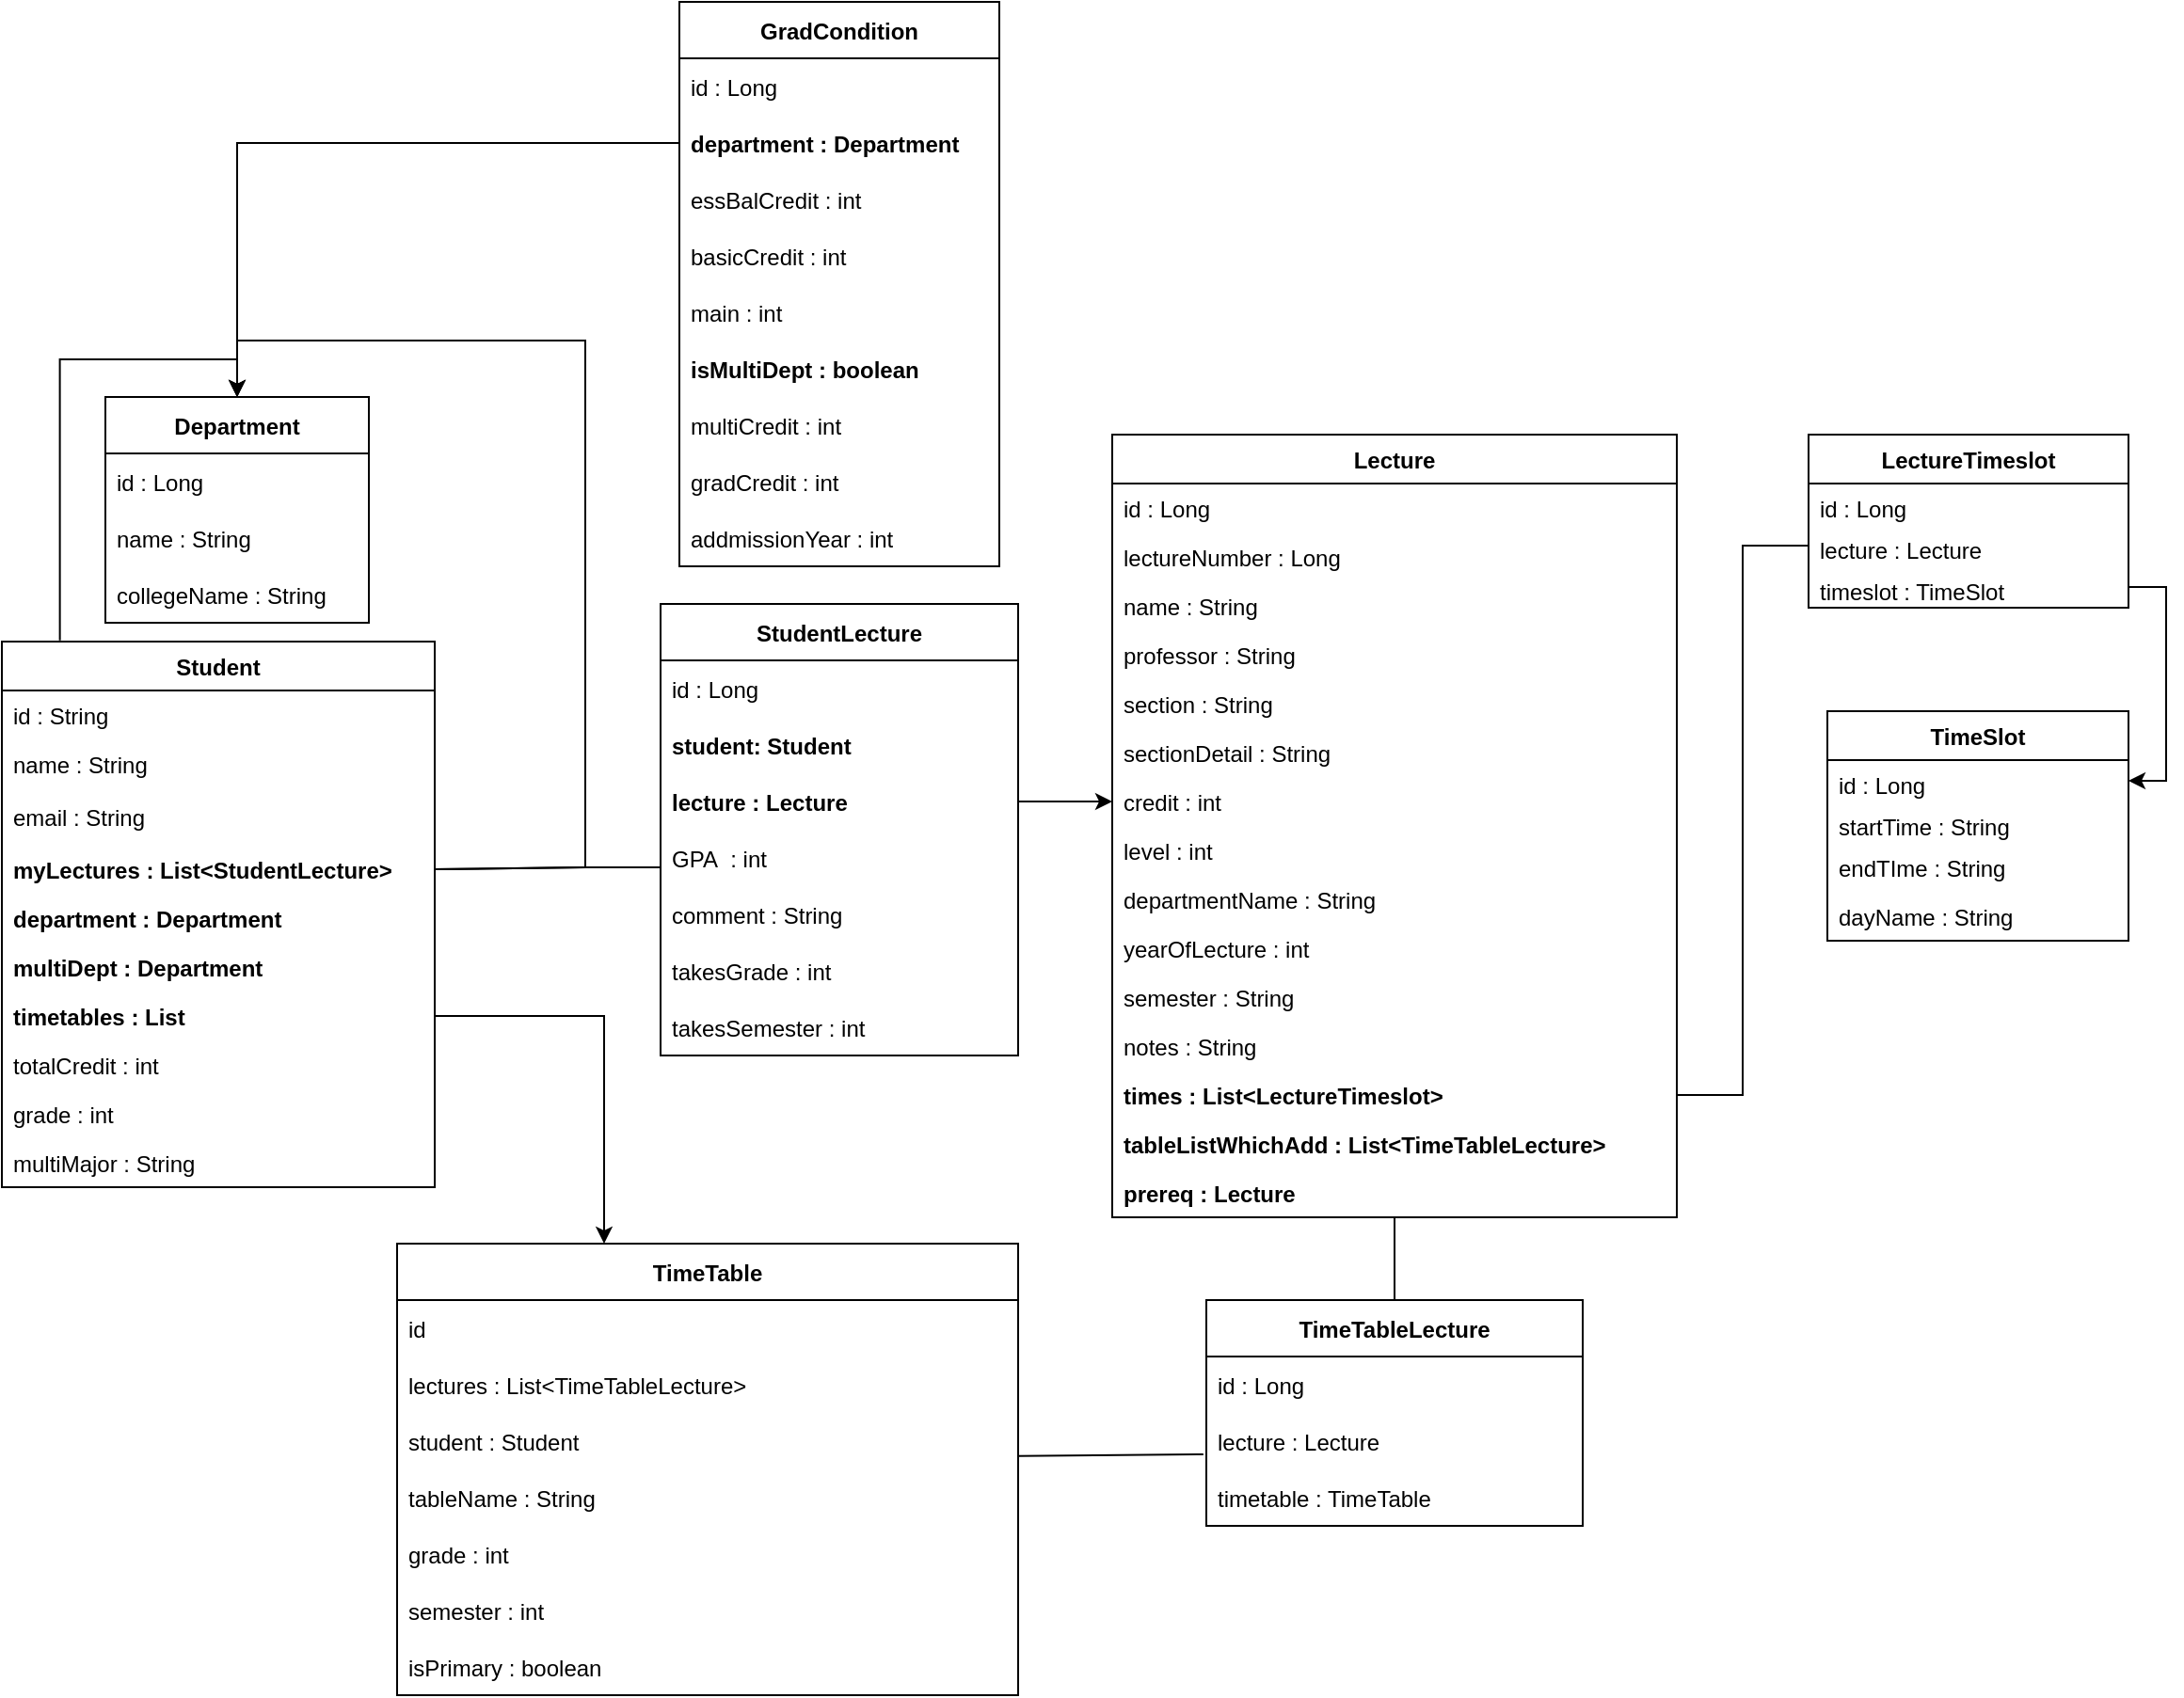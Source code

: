 <mxfile version="20.2.8" type="device" pages="2"><diagram id="W-FeBrTCTAhwSY8QPuT9" name="Java Entity"><mxGraphModel dx="2249" dy="1173" grid="1" gridSize="10" guides="1" tooltips="1" connect="1" arrows="1" fold="1" page="0" pageScale="1" pageWidth="827" pageHeight="1169" math="0" shadow="0"><root><mxCell id="0"/><mxCell id="1" parent="0"/><mxCell id="-cnbxjXZcpYBaiaaWB5D-1" value="Student" style="swimlane;fontStyle=1;align=center;verticalAlign=top;childLayout=stackLayout;horizontal=1;startSize=26;horizontalStack=0;resizeParent=1;resizeLast=0;collapsible=1;marginBottom=0;rounded=0;shadow=0;strokeWidth=1;" parent="1" vertex="1"><mxGeometry x="-440" y="120" width="230" height="290" as="geometry"><mxRectangle x="230" y="140" width="160" height="26" as="alternateBounds"/></mxGeometry></mxCell><mxCell id="-cnbxjXZcpYBaiaaWB5D-2" value="id : String" style="text;align=left;verticalAlign=top;spacingLeft=4;spacingRight=4;overflow=hidden;rotatable=0;points=[[0,0.5],[1,0.5]];portConstraint=eastwest;" parent="-cnbxjXZcpYBaiaaWB5D-1" vertex="1"><mxGeometry y="26" width="230" height="26" as="geometry"/></mxCell><mxCell id="-cnbxjXZcpYBaiaaWB5D-3" value="name : String" style="text;align=left;verticalAlign=top;spacingLeft=4;spacingRight=4;overflow=hidden;rotatable=0;points=[[0,0.5],[1,0.5]];portConstraint=eastwest;rounded=0;shadow=0;html=0;" parent="-cnbxjXZcpYBaiaaWB5D-1" vertex="1"><mxGeometry y="52" width="230" height="28" as="geometry"/></mxCell><mxCell id="-cnbxjXZcpYBaiaaWB5D-4" value="email : String" style="text;align=left;verticalAlign=top;spacingLeft=4;spacingRight=4;overflow=hidden;rotatable=0;points=[[0,0.5],[1,0.5]];portConstraint=eastwest;rounded=0;shadow=0;html=0;" parent="-cnbxjXZcpYBaiaaWB5D-1" vertex="1"><mxGeometry y="80" width="230" height="28" as="geometry"/></mxCell><mxCell id="-cnbxjXZcpYBaiaaWB5D-5" value="myLectures : List&lt;StudentLecture&gt;" style="text;align=left;verticalAlign=top;spacingLeft=4;spacingRight=4;overflow=hidden;rotatable=0;points=[[0,0.5],[1,0.5]];portConstraint=eastwest;rounded=0;shadow=0;html=0;fontStyle=1" parent="-cnbxjXZcpYBaiaaWB5D-1" vertex="1"><mxGeometry y="108" width="230" height="26" as="geometry"/></mxCell><mxCell id="-cnbxjXZcpYBaiaaWB5D-6" value="department : Department" style="text;align=left;verticalAlign=top;spacingLeft=4;spacingRight=4;overflow=hidden;rotatable=0;points=[[0,0.5],[1,0.5]];portConstraint=eastwest;rounded=0;shadow=0;html=0;fontStyle=1" parent="-cnbxjXZcpYBaiaaWB5D-1" vertex="1"><mxGeometry y="134" width="230" height="26" as="geometry"/></mxCell><mxCell id="5d6ose7PlDoT8MuoPcGN-1" value="multiDept : Department" style="text;align=left;verticalAlign=top;spacingLeft=4;spacingRight=4;overflow=hidden;rotatable=0;points=[[0,0.5],[1,0.5]];portConstraint=eastwest;rounded=0;shadow=0;html=0;fontStyle=1" parent="-cnbxjXZcpYBaiaaWB5D-1" vertex="1"><mxGeometry y="160" width="230" height="26" as="geometry"/></mxCell><mxCell id="5d6ose7PlDoT8MuoPcGN-6" value="timetables : List" style="text;align=left;verticalAlign=top;spacingLeft=4;spacingRight=4;overflow=hidden;rotatable=0;points=[[0,0.5],[1,0.5]];portConstraint=eastwest;rounded=0;shadow=0;html=0;fontStyle=1" parent="-cnbxjXZcpYBaiaaWB5D-1" vertex="1"><mxGeometry y="186" width="230" height="26" as="geometry"/></mxCell><mxCell id="-cnbxjXZcpYBaiaaWB5D-7" value="totalCredit : int" style="text;align=left;verticalAlign=top;spacingLeft=4;spacingRight=4;overflow=hidden;rotatable=0;points=[[0,0.5],[1,0.5]];portConstraint=eastwest;rounded=0;shadow=0;html=0;fontStyle=0" parent="-cnbxjXZcpYBaiaaWB5D-1" vertex="1"><mxGeometry y="212" width="230" height="26" as="geometry"/></mxCell><mxCell id="-cnbxjXZcpYBaiaaWB5D-8" value="grade : int" style="text;align=left;verticalAlign=top;spacingLeft=4;spacingRight=4;overflow=hidden;rotatable=0;points=[[0,0.5],[1,0.5]];portConstraint=eastwest;rounded=0;shadow=0;html=0;fontStyle=0" parent="-cnbxjXZcpYBaiaaWB5D-1" vertex="1"><mxGeometry y="238" width="230" height="26" as="geometry"/></mxCell><mxCell id="-cnbxjXZcpYBaiaaWB5D-9" value="multiMajor : String" style="text;align=left;verticalAlign=top;spacingLeft=4;spacingRight=4;overflow=hidden;rotatable=0;points=[[0,0.5],[1,0.5]];portConstraint=eastwest;rounded=0;shadow=0;html=0;fontStyle=0" parent="-cnbxjXZcpYBaiaaWB5D-1" vertex="1"><mxGeometry y="264" width="230" height="26" as="geometry"/></mxCell><mxCell id="5d6ose7PlDoT8MuoPcGN-4" style="edgeStyle=orthogonalEdgeStyle;rounded=0;orthogonalLoop=1;jettySize=auto;html=1;exitX=1;exitY=0.5;exitDx=0;exitDy=0;" parent="-cnbxjXZcpYBaiaaWB5D-1" source="5d6ose7PlDoT8MuoPcGN-1" target="5d6ose7PlDoT8MuoPcGN-1" edge="1"><mxGeometry relative="1" as="geometry"/></mxCell><mxCell id="-cnbxjXZcpYBaiaaWB5D-10" value="LectureTimeslot" style="swimlane;fontStyle=1;align=center;verticalAlign=top;childLayout=stackLayout;horizontal=1;startSize=26;horizontalStack=0;resizeParent=1;resizeLast=0;collapsible=1;marginBottom=0;rounded=0;shadow=0;strokeWidth=1;" parent="1" vertex="1"><mxGeometry x="520" y="10" width="170" height="92" as="geometry"><mxRectangle x="340" y="380" width="170" height="26" as="alternateBounds"/></mxGeometry></mxCell><mxCell id="-cnbxjXZcpYBaiaaWB5D-11" value="id : Long" style="text;align=left;verticalAlign=top;spacingLeft=4;spacingRight=4;overflow=hidden;rotatable=0;points=[[0,0.5],[1,0.5]];portConstraint=eastwest;" parent="-cnbxjXZcpYBaiaaWB5D-10" vertex="1"><mxGeometry y="26" width="170" height="22" as="geometry"/></mxCell><mxCell id="-cnbxjXZcpYBaiaaWB5D-12" value="lecture : Lecture " style="text;align=left;verticalAlign=top;spacingLeft=4;spacingRight=4;overflow=hidden;rotatable=0;points=[[0,0.5],[1,0.5]];portConstraint=eastwest;" parent="-cnbxjXZcpYBaiaaWB5D-10" vertex="1"><mxGeometry y="48" width="170" height="22" as="geometry"/></mxCell><mxCell id="-cnbxjXZcpYBaiaaWB5D-13" value="timeslot : TimeSlot" style="text;align=left;verticalAlign=top;spacingLeft=4;spacingRight=4;overflow=hidden;rotatable=0;points=[[0,0.5],[1,0.5]];portConstraint=eastwest;" parent="-cnbxjXZcpYBaiaaWB5D-10" vertex="1"><mxGeometry y="70" width="170" height="22" as="geometry"/></mxCell><mxCell id="-cnbxjXZcpYBaiaaWB5D-14" value="Lecture" style="swimlane;fontStyle=1;align=center;verticalAlign=top;childLayout=stackLayout;horizontal=1;startSize=26;horizontalStack=0;resizeParent=1;resizeLast=0;collapsible=1;marginBottom=0;rounded=0;shadow=0;strokeWidth=1;" parent="1" vertex="1"><mxGeometry x="150" y="10" width="300" height="416" as="geometry"><mxRectangle x="550" y="140" width="160" height="26" as="alternateBounds"/></mxGeometry></mxCell><mxCell id="-cnbxjXZcpYBaiaaWB5D-15" value="id : Long" style="text;align=left;verticalAlign=top;spacingLeft=4;spacingRight=4;overflow=hidden;rotatable=0;points=[[0,0.5],[1,0.5]];portConstraint=eastwest;" parent="-cnbxjXZcpYBaiaaWB5D-14" vertex="1"><mxGeometry y="26" width="300" height="26" as="geometry"/></mxCell><mxCell id="-cnbxjXZcpYBaiaaWB5D-16" value="lectureNumber : Long" style="text;align=left;verticalAlign=top;spacingLeft=4;spacingRight=4;overflow=hidden;rotatable=0;points=[[0,0.5],[1,0.5]];portConstraint=eastwest;" parent="-cnbxjXZcpYBaiaaWB5D-14" vertex="1"><mxGeometry y="52" width="300" height="26" as="geometry"/></mxCell><mxCell id="-cnbxjXZcpYBaiaaWB5D-17" value="name : String" style="text;align=left;verticalAlign=top;spacingLeft=4;spacingRight=4;overflow=hidden;rotatable=0;points=[[0,0.5],[1,0.5]];portConstraint=eastwest;rounded=0;shadow=0;html=0;" parent="-cnbxjXZcpYBaiaaWB5D-14" vertex="1"><mxGeometry y="78" width="300" height="26" as="geometry"/></mxCell><mxCell id="-cnbxjXZcpYBaiaaWB5D-18" value="professor : String" style="text;align=left;verticalAlign=top;spacingLeft=4;spacingRight=4;overflow=hidden;rotatable=0;points=[[0,0.5],[1,0.5]];portConstraint=eastwest;rounded=0;shadow=0;html=0;" parent="-cnbxjXZcpYBaiaaWB5D-14" vertex="1"><mxGeometry y="104" width="300" height="26" as="geometry"/></mxCell><mxCell id="-cnbxjXZcpYBaiaaWB5D-19" value="section : String" style="text;align=left;verticalAlign=top;spacingLeft=4;spacingRight=4;overflow=hidden;rotatable=0;points=[[0,0.5],[1,0.5]];portConstraint=eastwest;rounded=0;shadow=0;html=0;" parent="-cnbxjXZcpYBaiaaWB5D-14" vertex="1"><mxGeometry y="130" width="300" height="26" as="geometry"/></mxCell><mxCell id="-cnbxjXZcpYBaiaaWB5D-20" value="sectionDetail : String" style="text;align=left;verticalAlign=top;spacingLeft=4;spacingRight=4;overflow=hidden;rotatable=0;points=[[0,0.5],[1,0.5]];portConstraint=eastwest;rounded=0;shadow=0;html=0;" parent="-cnbxjXZcpYBaiaaWB5D-14" vertex="1"><mxGeometry y="156" width="300" height="26" as="geometry"/></mxCell><mxCell id="-cnbxjXZcpYBaiaaWB5D-21" value="credit : int" style="text;align=left;verticalAlign=top;spacingLeft=4;spacingRight=4;overflow=hidden;rotatable=0;points=[[0,0.5],[1,0.5]];portConstraint=eastwest;rounded=0;shadow=0;html=0;" parent="-cnbxjXZcpYBaiaaWB5D-14" vertex="1"><mxGeometry y="182" width="300" height="26" as="geometry"/></mxCell><mxCell id="-cnbxjXZcpYBaiaaWB5D-22" value="level : int" style="text;align=left;verticalAlign=top;spacingLeft=4;spacingRight=4;overflow=hidden;rotatable=0;points=[[0,0.5],[1,0.5]];portConstraint=eastwest;rounded=0;shadow=0;html=0;" parent="-cnbxjXZcpYBaiaaWB5D-14" vertex="1"><mxGeometry y="208" width="300" height="26" as="geometry"/></mxCell><mxCell id="-cnbxjXZcpYBaiaaWB5D-23" value="departmentName : String" style="text;align=left;verticalAlign=top;spacingLeft=4;spacingRight=4;overflow=hidden;rotatable=0;points=[[0,0.5],[1,0.5]];portConstraint=eastwest;rounded=0;shadow=0;html=0;" parent="-cnbxjXZcpYBaiaaWB5D-14" vertex="1"><mxGeometry y="234" width="300" height="26" as="geometry"/></mxCell><mxCell id="-cnbxjXZcpYBaiaaWB5D-24" value="yearOfLecture : int" style="text;align=left;verticalAlign=top;spacingLeft=4;spacingRight=4;overflow=hidden;rotatable=0;points=[[0,0.5],[1,0.5]];portConstraint=eastwest;rounded=0;shadow=0;html=0;" parent="-cnbxjXZcpYBaiaaWB5D-14" vertex="1"><mxGeometry y="260" width="300" height="26" as="geometry"/></mxCell><mxCell id="-cnbxjXZcpYBaiaaWB5D-25" value="semester : String" style="text;align=left;verticalAlign=top;spacingLeft=4;spacingRight=4;overflow=hidden;rotatable=0;points=[[0,0.5],[1,0.5]];portConstraint=eastwest;rounded=0;shadow=0;html=0;" parent="-cnbxjXZcpYBaiaaWB5D-14" vertex="1"><mxGeometry y="286" width="300" height="26" as="geometry"/></mxCell><mxCell id="-cnbxjXZcpYBaiaaWB5D-26" value="notes : String" style="text;align=left;verticalAlign=top;spacingLeft=4;spacingRight=4;overflow=hidden;rotatable=0;points=[[0,0.5],[1,0.5]];portConstraint=eastwest;rounded=0;shadow=0;html=0;" parent="-cnbxjXZcpYBaiaaWB5D-14" vertex="1"><mxGeometry y="312" width="300" height="26" as="geometry"/></mxCell><mxCell id="-cnbxjXZcpYBaiaaWB5D-27" value="times : List&lt;LectureTimeslot&gt;" style="text;align=left;verticalAlign=top;spacingLeft=4;spacingRight=4;overflow=hidden;rotatable=0;points=[[0,0.5],[1,0.5]];portConstraint=eastwest;rounded=0;shadow=0;html=0;fontStyle=1" parent="-cnbxjXZcpYBaiaaWB5D-14" vertex="1"><mxGeometry y="338" width="300" height="26" as="geometry"/></mxCell><mxCell id="UEA4a7XoO_7cIZletmTw-15" value="tableListWhichAdd : List&lt;TimeTableLecture&gt;" style="text;align=left;verticalAlign=top;spacingLeft=4;spacingRight=4;overflow=hidden;rotatable=0;points=[[0,0.5],[1,0.5]];portConstraint=eastwest;rounded=0;shadow=0;html=0;fontStyle=1" parent="-cnbxjXZcpYBaiaaWB5D-14" vertex="1"><mxGeometry y="364" width="300" height="26" as="geometry"/></mxCell><mxCell id="-cnbxjXZcpYBaiaaWB5D-28" value="prereq : Lecture" style="text;align=left;verticalAlign=top;spacingLeft=4;spacingRight=4;overflow=hidden;rotatable=0;points=[[0,0.5],[1,0.5]];portConstraint=eastwest;rounded=0;shadow=0;html=0;fontStyle=1" parent="-cnbxjXZcpYBaiaaWB5D-14" vertex="1"><mxGeometry y="390" width="300" height="26" as="geometry"/></mxCell><mxCell id="-cnbxjXZcpYBaiaaWB5D-29" style="edgeStyle=orthogonalEdgeStyle;rounded=0;orthogonalLoop=1;jettySize=auto;html=1;entryX=0;entryY=0.5;entryDx=0;entryDy=0;endArrow=none;endFill=0;" parent="1" source="-cnbxjXZcpYBaiaaWB5D-27" target="-cnbxjXZcpYBaiaaWB5D-12" edge="1"><mxGeometry relative="1" as="geometry"><mxPoint x="600" y="123" as="targetPoint"/></mxGeometry></mxCell><mxCell id="-cnbxjXZcpYBaiaaWB5D-30" value="GradCondition" style="swimlane;fontStyle=1;childLayout=stackLayout;horizontal=1;startSize=30;horizontalStack=0;resizeParent=1;resizeParentMax=0;resizeLast=0;collapsible=1;marginBottom=0;" parent="1" vertex="1"><mxGeometry x="-80" y="-220" width="170" height="300" as="geometry"/></mxCell><mxCell id="-cnbxjXZcpYBaiaaWB5D-31" value="id : Long" style="text;strokeColor=none;fillColor=none;align=left;verticalAlign=middle;spacingLeft=4;spacingRight=4;overflow=hidden;points=[[0,0.5],[1,0.5]];portConstraint=eastwest;rotatable=0;fontStyle=0" parent="-cnbxjXZcpYBaiaaWB5D-30" vertex="1"><mxGeometry y="30" width="170" height="30" as="geometry"/></mxCell><mxCell id="-cnbxjXZcpYBaiaaWB5D-32" value="department : Department" style="text;strokeColor=none;fillColor=none;align=left;verticalAlign=middle;spacingLeft=4;spacingRight=4;overflow=hidden;points=[[0,0.5],[1,0.5]];portConstraint=eastwest;rotatable=0;fontStyle=1" parent="-cnbxjXZcpYBaiaaWB5D-30" vertex="1"><mxGeometry y="60" width="170" height="30" as="geometry"/></mxCell><mxCell id="-cnbxjXZcpYBaiaaWB5D-33" value="essBalCredit : int" style="text;strokeColor=none;fillColor=none;align=left;verticalAlign=middle;spacingLeft=4;spacingRight=4;overflow=hidden;points=[[0,0.5],[1,0.5]];portConstraint=eastwest;rotatable=0;" parent="-cnbxjXZcpYBaiaaWB5D-30" vertex="1"><mxGeometry y="90" width="170" height="30" as="geometry"/></mxCell><mxCell id="-cnbxjXZcpYBaiaaWB5D-34" value="basicCredit : int" style="text;strokeColor=none;fillColor=none;align=left;verticalAlign=middle;spacingLeft=4;spacingRight=4;overflow=hidden;points=[[0,0.5],[1,0.5]];portConstraint=eastwest;rotatable=0;" parent="-cnbxjXZcpYBaiaaWB5D-30" vertex="1"><mxGeometry y="120" width="170" height="30" as="geometry"/></mxCell><mxCell id="-cnbxjXZcpYBaiaaWB5D-35" value="main : int" style="text;strokeColor=none;fillColor=none;align=left;verticalAlign=middle;spacingLeft=4;spacingRight=4;overflow=hidden;points=[[0,0.5],[1,0.5]];portConstraint=eastwest;rotatable=0;" parent="-cnbxjXZcpYBaiaaWB5D-30" vertex="1"><mxGeometry y="150" width="170" height="30" as="geometry"/></mxCell><mxCell id="-cnbxjXZcpYBaiaaWB5D-36" value="isMultiDept : boolean" style="text;strokeColor=none;fillColor=none;align=left;verticalAlign=middle;spacingLeft=4;spacingRight=4;overflow=hidden;points=[[0,0.5],[1,0.5]];portConstraint=eastwest;rotatable=0;fontStyle=1" parent="-cnbxjXZcpYBaiaaWB5D-30" vertex="1"><mxGeometry y="180" width="170" height="30" as="geometry"/></mxCell><mxCell id="-cnbxjXZcpYBaiaaWB5D-37" value="multiCredit : int" style="text;strokeColor=none;fillColor=none;align=left;verticalAlign=middle;spacingLeft=4;spacingRight=4;overflow=hidden;points=[[0,0.5],[1,0.5]];portConstraint=eastwest;rotatable=0;" parent="-cnbxjXZcpYBaiaaWB5D-30" vertex="1"><mxGeometry y="210" width="170" height="30" as="geometry"/></mxCell><mxCell id="-cnbxjXZcpYBaiaaWB5D-38" value="gradCredit : int" style="text;strokeColor=none;fillColor=none;align=left;verticalAlign=middle;spacingLeft=4;spacingRight=4;overflow=hidden;points=[[0,0.5],[1,0.5]];portConstraint=eastwest;rotatable=0;" parent="-cnbxjXZcpYBaiaaWB5D-30" vertex="1"><mxGeometry y="240" width="170" height="30" as="geometry"/></mxCell><mxCell id="-cnbxjXZcpYBaiaaWB5D-39" value="addmissionYear : int" style="text;strokeColor=none;fillColor=none;align=left;verticalAlign=middle;spacingLeft=4;spacingRight=4;overflow=hidden;points=[[0,0.5],[1,0.5]];portConstraint=eastwest;rotatable=0;" parent="-cnbxjXZcpYBaiaaWB5D-30" vertex="1"><mxGeometry y="270" width="170" height="30" as="geometry"/></mxCell><mxCell id="-cnbxjXZcpYBaiaaWB5D-40" value="Department" style="swimlane;fontStyle=1;childLayout=stackLayout;horizontal=1;startSize=30;horizontalStack=0;resizeParent=1;resizeParentMax=0;resizeLast=0;collapsible=1;marginBottom=0;" parent="1" vertex="1"><mxGeometry x="-385" y="-10" width="140" height="120" as="geometry"/></mxCell><mxCell id="-cnbxjXZcpYBaiaaWB5D-41" value="id : Long" style="text;strokeColor=none;fillColor=none;align=left;verticalAlign=middle;spacingLeft=4;spacingRight=4;overflow=hidden;points=[[0,0.5],[1,0.5]];portConstraint=eastwest;rotatable=0;" parent="-cnbxjXZcpYBaiaaWB5D-40" vertex="1"><mxGeometry y="30" width="140" height="30" as="geometry"/></mxCell><mxCell id="-cnbxjXZcpYBaiaaWB5D-42" value="name : String" style="text;strokeColor=none;fillColor=none;align=left;verticalAlign=middle;spacingLeft=4;spacingRight=4;overflow=hidden;points=[[0,0.5],[1,0.5]];portConstraint=eastwest;rotatable=0;" parent="-cnbxjXZcpYBaiaaWB5D-40" vertex="1"><mxGeometry y="60" width="140" height="30" as="geometry"/></mxCell><mxCell id="-cnbxjXZcpYBaiaaWB5D-43" value="collegeName : String" style="text;strokeColor=none;fillColor=none;align=left;verticalAlign=middle;spacingLeft=4;spacingRight=4;overflow=hidden;points=[[0,0.5],[1,0.5]];portConstraint=eastwest;rotatable=0;" parent="-cnbxjXZcpYBaiaaWB5D-40" vertex="1"><mxGeometry y="90" width="140" height="30" as="geometry"/></mxCell><mxCell id="-cnbxjXZcpYBaiaaWB5D-44" style="edgeStyle=orthogonalEdgeStyle;rounded=0;orthogonalLoop=1;jettySize=auto;html=1;exitX=0.134;exitY=-0.002;exitDx=0;exitDy=0;entryX=0.5;entryY=0;entryDx=0;entryDy=0;exitPerimeter=0;" parent="1" source="-cnbxjXZcpYBaiaaWB5D-1" target="-cnbxjXZcpYBaiaaWB5D-40" edge="1"><mxGeometry relative="1" as="geometry"/></mxCell><mxCell id="-cnbxjXZcpYBaiaaWB5D-45" value="StudentLecture" style="swimlane;fontStyle=1;childLayout=stackLayout;horizontal=1;startSize=30;horizontalStack=0;resizeParent=1;resizeParentMax=0;resizeLast=0;collapsible=1;marginBottom=0;" parent="1" vertex="1"><mxGeometry x="-90" y="100" width="190" height="240" as="geometry"/></mxCell><mxCell id="-cnbxjXZcpYBaiaaWB5D-46" value="id : Long" style="text;strokeColor=none;fillColor=none;align=left;verticalAlign=middle;spacingLeft=4;spacingRight=4;overflow=hidden;points=[[0,0.5],[1,0.5]];portConstraint=eastwest;rotatable=0;" parent="-cnbxjXZcpYBaiaaWB5D-45" vertex="1"><mxGeometry y="30" width="190" height="30" as="geometry"/></mxCell><mxCell id="-cnbxjXZcpYBaiaaWB5D-47" value="student: Student" style="text;strokeColor=none;fillColor=none;align=left;verticalAlign=middle;spacingLeft=4;spacingRight=4;overflow=hidden;points=[[0,0.5],[1,0.5]];portConstraint=eastwest;rotatable=0;fontStyle=1" parent="-cnbxjXZcpYBaiaaWB5D-45" vertex="1"><mxGeometry y="60" width="190" height="30" as="geometry"/></mxCell><mxCell id="-cnbxjXZcpYBaiaaWB5D-48" value="lecture : Lecture" style="text;strokeColor=none;fillColor=none;align=left;verticalAlign=middle;spacingLeft=4;spacingRight=4;overflow=hidden;points=[[0,0.5],[1,0.5]];portConstraint=eastwest;rotatable=0;fontStyle=1" parent="-cnbxjXZcpYBaiaaWB5D-45" vertex="1"><mxGeometry y="90" width="190" height="30" as="geometry"/></mxCell><mxCell id="-cnbxjXZcpYBaiaaWB5D-49" value="GPA  : int" style="text;strokeColor=none;fillColor=none;align=left;verticalAlign=middle;spacingLeft=4;spacingRight=4;overflow=hidden;points=[[0,0.5],[1,0.5]];portConstraint=eastwest;rotatable=0;" parent="-cnbxjXZcpYBaiaaWB5D-45" vertex="1"><mxGeometry y="120" width="190" height="30" as="geometry"/></mxCell><mxCell id="-cnbxjXZcpYBaiaaWB5D-50" value="comment : String" style="text;strokeColor=none;fillColor=none;align=left;verticalAlign=middle;spacingLeft=4;spacingRight=4;overflow=hidden;points=[[0,0.5],[1,0.5]];portConstraint=eastwest;rotatable=0;" parent="-cnbxjXZcpYBaiaaWB5D-45" vertex="1"><mxGeometry y="150" width="190" height="30" as="geometry"/></mxCell><mxCell id="-cnbxjXZcpYBaiaaWB5D-51" value="takesGrade : int" style="text;strokeColor=none;fillColor=none;align=left;verticalAlign=middle;spacingLeft=4;spacingRight=4;overflow=hidden;points=[[0,0.5],[1,0.5]];portConstraint=eastwest;rotatable=0;" parent="-cnbxjXZcpYBaiaaWB5D-45" vertex="1"><mxGeometry y="180" width="190" height="30" as="geometry"/></mxCell><mxCell id="-cnbxjXZcpYBaiaaWB5D-52" value="takesSemester : int" style="text;strokeColor=none;fillColor=none;align=left;verticalAlign=middle;spacingLeft=4;spacingRight=4;overflow=hidden;points=[[0,0.5],[1,0.5]];portConstraint=eastwest;rotatable=0;" parent="-cnbxjXZcpYBaiaaWB5D-45" vertex="1"><mxGeometry y="210" width="190" height="30" as="geometry"/></mxCell><mxCell id="-cnbxjXZcpYBaiaaWB5D-53" value="" style="endArrow=none;html=1;rounded=0;exitX=1;exitY=0.5;exitDx=0;exitDy=0;" parent="1" source="-cnbxjXZcpYBaiaaWB5D-5" edge="1"><mxGeometry width="50" height="50" relative="1" as="geometry"><mxPoint x="170" y="520" as="sourcePoint"/><mxPoint x="-90" y="240" as="targetPoint"/><Array as="points"><mxPoint x="-130" y="240"/></Array></mxGeometry></mxCell><mxCell id="-cnbxjXZcpYBaiaaWB5D-54" value="" style="endArrow=classic;html=1;rounded=0;exitX=1;exitY=0.5;exitDx=0;exitDy=0;entryX=0;entryY=0.5;entryDx=0;entryDy=0;" parent="1" source="-cnbxjXZcpYBaiaaWB5D-48" target="-cnbxjXZcpYBaiaaWB5D-21" edge="1"><mxGeometry width="50" height="50" relative="1" as="geometry"><mxPoint x="170" y="520" as="sourcePoint"/><mxPoint x="220" y="470" as="targetPoint"/></mxGeometry></mxCell><mxCell id="-cnbxjXZcpYBaiaaWB5D-55" value="" style="endArrow=classic;html=1;rounded=0;entryX=0.5;entryY=0;entryDx=0;entryDy=0;exitX=0;exitY=0.5;exitDx=0;exitDy=0;jumpStyle=none;" parent="1" source="-cnbxjXZcpYBaiaaWB5D-32" target="-cnbxjXZcpYBaiaaWB5D-40" edge="1"><mxGeometry width="50" height="50" relative="1" as="geometry"><mxPoint x="170" y="520" as="sourcePoint"/><mxPoint x="220" y="470" as="targetPoint"/><Array as="points"><mxPoint x="-315" y="-145"/><mxPoint x="-315" y="-60"/></Array></mxGeometry></mxCell><mxCell id="-cnbxjXZcpYBaiaaWB5D-56" value="" style="endArrow=classic;html=1;rounded=0;entryX=0.5;entryY=0;entryDx=0;entryDy=0;exitX=1;exitY=0.5;exitDx=0;exitDy=0;" parent="1" source="-cnbxjXZcpYBaiaaWB5D-5" target="-cnbxjXZcpYBaiaaWB5D-40" edge="1"><mxGeometry width="50" height="50" relative="1" as="geometry"><mxPoint x="-140" y="450" as="sourcePoint"/><mxPoint x="220" y="470" as="targetPoint"/><Array as="points"><mxPoint x="-130" y="240"/><mxPoint x="-130" y="-40"/><mxPoint x="-315" y="-40"/></Array></mxGeometry></mxCell><mxCell id="-cnbxjXZcpYBaiaaWB5D-57" value="TimeTable" style="swimlane;fontStyle=1;childLayout=stackLayout;horizontal=1;startSize=30;horizontalStack=0;resizeParent=1;resizeParentMax=0;resizeLast=0;collapsible=1;marginBottom=0;" parent="1" vertex="1"><mxGeometry x="-230" y="440" width="330" height="240" as="geometry"/></mxCell><mxCell id="-cnbxjXZcpYBaiaaWB5D-58" value="id" style="text;strokeColor=none;fillColor=none;align=left;verticalAlign=middle;spacingLeft=4;spacingRight=4;overflow=hidden;points=[[0,0.5],[1,0.5]];portConstraint=eastwest;rotatable=0;" parent="-cnbxjXZcpYBaiaaWB5D-57" vertex="1"><mxGeometry y="30" width="330" height="30" as="geometry"/></mxCell><mxCell id="-cnbxjXZcpYBaiaaWB5D-59" value="lectures : List&lt;TimeTableLecture&gt;" style="text;strokeColor=none;fillColor=none;align=left;verticalAlign=middle;spacingLeft=4;spacingRight=4;overflow=hidden;points=[[0,0.5],[1,0.5]];portConstraint=eastwest;rotatable=0;" parent="-cnbxjXZcpYBaiaaWB5D-57" vertex="1"><mxGeometry y="60" width="330" height="30" as="geometry"/></mxCell><mxCell id="UEA4a7XoO_7cIZletmTw-17" value="student : Student" style="text;strokeColor=none;fillColor=none;align=left;verticalAlign=middle;spacingLeft=4;spacingRight=4;overflow=hidden;points=[[0,0.5],[1,0.5]];portConstraint=eastwest;rotatable=0;" parent="-cnbxjXZcpYBaiaaWB5D-57" vertex="1"><mxGeometry y="90" width="330" height="30" as="geometry"/></mxCell><mxCell id="-cnbxjXZcpYBaiaaWB5D-60" value="tableName : String" style="text;strokeColor=none;fillColor=none;align=left;verticalAlign=middle;spacingLeft=4;spacingRight=4;overflow=hidden;points=[[0,0.5],[1,0.5]];portConstraint=eastwest;rotatable=0;" parent="-cnbxjXZcpYBaiaaWB5D-57" vertex="1"><mxGeometry y="120" width="330" height="30" as="geometry"/></mxCell><mxCell id="UEA4a7XoO_7cIZletmTw-2" value="grade : int" style="text;strokeColor=none;fillColor=none;align=left;verticalAlign=middle;spacingLeft=4;spacingRight=4;overflow=hidden;points=[[0,0.5],[1,0.5]];portConstraint=eastwest;rotatable=0;" parent="-cnbxjXZcpYBaiaaWB5D-57" vertex="1"><mxGeometry y="150" width="330" height="30" as="geometry"/></mxCell><mxCell id="UEA4a7XoO_7cIZletmTw-1" value="semester : int" style="text;strokeColor=none;fillColor=none;align=left;verticalAlign=middle;spacingLeft=4;spacingRight=4;overflow=hidden;points=[[0,0.5],[1,0.5]];portConstraint=eastwest;rotatable=0;" parent="-cnbxjXZcpYBaiaaWB5D-57" vertex="1"><mxGeometry y="180" width="330" height="30" as="geometry"/></mxCell><mxCell id="-cnbxjXZcpYBaiaaWB5D-61" value="isPrimary : boolean" style="text;strokeColor=none;fillColor=none;align=left;verticalAlign=middle;spacingLeft=4;spacingRight=4;overflow=hidden;points=[[0,0.5],[1,0.5]];portConstraint=eastwest;rotatable=0;" parent="-cnbxjXZcpYBaiaaWB5D-57" vertex="1"><mxGeometry y="210" width="330" height="30" as="geometry"/></mxCell><mxCell id="-cnbxjXZcpYBaiaaWB5D-63" value="TimeSlot" style="swimlane;fontStyle=1;align=center;verticalAlign=top;childLayout=stackLayout;horizontal=1;startSize=26;horizontalStack=0;resizeParent=1;resizeLast=0;collapsible=1;marginBottom=0;rounded=0;shadow=0;strokeWidth=1;" parent="1" vertex="1"><mxGeometry x="530" y="157" width="160" height="122" as="geometry"><mxRectangle x="340" y="380" width="170" height="26" as="alternateBounds"/></mxGeometry></mxCell><mxCell id="-cnbxjXZcpYBaiaaWB5D-64" value="id : Long" style="text;align=left;verticalAlign=top;spacingLeft=4;spacingRight=4;overflow=hidden;rotatable=0;points=[[0,0.5],[1,0.5]];portConstraint=eastwest;" parent="-cnbxjXZcpYBaiaaWB5D-63" vertex="1"><mxGeometry y="26" width="160" height="22" as="geometry"/></mxCell><mxCell id="-cnbxjXZcpYBaiaaWB5D-65" value="startTime : String" style="text;align=left;verticalAlign=top;spacingLeft=4;spacingRight=4;overflow=hidden;rotatable=0;points=[[0,0.5],[1,0.5]];portConstraint=eastwest;" parent="-cnbxjXZcpYBaiaaWB5D-63" vertex="1"><mxGeometry y="48" width="160" height="22" as="geometry"/></mxCell><mxCell id="-cnbxjXZcpYBaiaaWB5D-66" value="endTIme : String" style="text;align=left;verticalAlign=top;spacingLeft=4;spacingRight=4;overflow=hidden;rotatable=0;points=[[0,0.5],[1,0.5]];portConstraint=eastwest;" parent="-cnbxjXZcpYBaiaaWB5D-63" vertex="1"><mxGeometry y="70" width="160" height="26" as="geometry"/></mxCell><mxCell id="24ndkDedMXEoMNzV1yz4-4" value="dayName : String" style="text;align=left;verticalAlign=top;spacingLeft=4;spacingRight=4;overflow=hidden;rotatable=0;points=[[0,0.5],[1,0.5]];portConstraint=eastwest;" parent="-cnbxjXZcpYBaiaaWB5D-63" vertex="1"><mxGeometry y="96" width="160" height="26" as="geometry"/></mxCell><mxCell id="-cnbxjXZcpYBaiaaWB5D-68" style="edgeStyle=orthogonalEdgeStyle;rounded=0;orthogonalLoop=1;jettySize=auto;html=1;exitX=1;exitY=0.5;exitDx=0;exitDy=0;entryX=1;entryY=0.5;entryDx=0;entryDy=0;endArrow=none;endFill=0;startArrow=classic;startFill=1;" parent="1" source="-cnbxjXZcpYBaiaaWB5D-64" target="-cnbxjXZcpYBaiaaWB5D-13" edge="1"><mxGeometry relative="1" as="geometry"/></mxCell><mxCell id="5d6ose7PlDoT8MuoPcGN-9" style="edgeStyle=orthogonalEdgeStyle;rounded=0;orthogonalLoop=1;jettySize=auto;html=1;exitX=1;exitY=0.5;exitDx=0;exitDy=0;" parent="1" source="5d6ose7PlDoT8MuoPcGN-6" target="-cnbxjXZcpYBaiaaWB5D-57" edge="1"><mxGeometry relative="1" as="geometry"><mxPoint x="280" y="840" as="targetPoint"/><Array as="points"><mxPoint x="-120" y="319"/></Array></mxGeometry></mxCell><mxCell id="UEA4a7XoO_7cIZletmTw-8" value="TimeTableLecture" style="swimlane;fontStyle=1;childLayout=stackLayout;horizontal=1;startSize=30;horizontalStack=0;resizeParent=1;resizeParentMax=0;resizeLast=0;collapsible=1;marginBottom=0;" parent="1" vertex="1"><mxGeometry x="200" y="470" width="200" height="120" as="geometry"/></mxCell><mxCell id="UEA4a7XoO_7cIZletmTw-9" value="id : Long" style="text;strokeColor=none;fillColor=none;align=left;verticalAlign=middle;spacingLeft=4;spacingRight=4;overflow=hidden;points=[[0,0.5],[1,0.5]];portConstraint=eastwest;rotatable=0;" parent="UEA4a7XoO_7cIZletmTw-8" vertex="1"><mxGeometry y="30" width="200" height="30" as="geometry"/></mxCell><mxCell id="UEA4a7XoO_7cIZletmTw-10" value="lecture : Lecture" style="text;strokeColor=none;fillColor=none;align=left;verticalAlign=middle;spacingLeft=4;spacingRight=4;overflow=hidden;points=[[0,0.5],[1,0.5]];portConstraint=eastwest;rotatable=0;" parent="UEA4a7XoO_7cIZletmTw-8" vertex="1"><mxGeometry y="60" width="200" height="30" as="geometry"/></mxCell><mxCell id="UEA4a7XoO_7cIZletmTw-11" value="timetable : TimeTable" style="text;strokeColor=none;fillColor=none;align=left;verticalAlign=middle;spacingLeft=4;spacingRight=4;overflow=hidden;points=[[0,0.5],[1,0.5]];portConstraint=eastwest;rotatable=0;" parent="UEA4a7XoO_7cIZletmTw-8" vertex="1"><mxGeometry y="90" width="200" height="30" as="geometry"/></mxCell><mxCell id="UEA4a7XoO_7cIZletmTw-12" value="" style="endArrow=none;html=1;rounded=0;exitX=1;exitY=0.761;exitDx=0;exitDy=0;exitPerimeter=0;entryX=-0.008;entryY=0.733;entryDx=0;entryDy=0;entryPerimeter=0;" parent="1" source="UEA4a7XoO_7cIZletmTw-17" target="UEA4a7XoO_7cIZletmTw-10" edge="1"><mxGeometry width="50" height="50" relative="1" as="geometry"><mxPoint x="120" y="540" as="sourcePoint"/><mxPoint x="150" y="580" as="targetPoint"/><Array as="points"/></mxGeometry></mxCell><mxCell id="UEA4a7XoO_7cIZletmTw-16" value="" style="endArrow=none;html=1;rounded=0;" parent="1" source="UEA4a7XoO_7cIZletmTw-8" target="-cnbxjXZcpYBaiaaWB5D-14" edge="1"><mxGeometry width="50" height="50" relative="1" as="geometry"><mxPoint x="20" y="620" as="sourcePoint"/><mxPoint x="70" y="570" as="targetPoint"/></mxGeometry></mxCell></root></mxGraphModel></diagram><diagram id="fp8CY_eyvqrqYUBnw9YK" name="DB"><mxGraphModel dx="1822" dy="1105" grid="1" gridSize="10" guides="1" tooltips="1" connect="1" arrows="1" fold="1" page="0" pageScale="1" pageWidth="827" pageHeight="1169" math="0" shadow="0">&#xa;      <root>&#xa;        <mxCell id="0"/>&#xa;        <mxCell id="1" parent="0"/>&#xa;        <mxCell id="TjZu2BE0Z_4mkGBsEDsy-1" value="student" style="shape=table;startSize=30;container=1;collapsible=1;childLayout=tableLayout;fixedRows=1;rowLines=0;fontStyle=1;align=center;resizeLast=1;" vertex="1" parent="1">&#xa;          <mxGeometry x="-299.96" y="-80" width="240" height="250" as="geometry">&#xa;            <mxRectangle x="120" y="120" width="90" height="30" as="alternateBounds"/>&#xa;          </mxGeometry>&#xa;        </mxCell>&#xa;        <mxCell id="TjZu2BE0Z_4mkGBsEDsy-2" value="" style="shape=partialRectangle;collapsible=0;dropTarget=0;pointerEvents=0;fillColor=none;points=[[0,0.5],[1,0.5]];portConstraint=eastwest;top=0;left=0;right=0;bottom=1;" vertex="1" parent="TjZu2BE0Z_4mkGBsEDsy-1">&#xa;          <mxGeometry y="30" width="240" height="30" as="geometry"/>&#xa;        </mxCell>&#xa;        <mxCell id="TjZu2BE0Z_4mkGBsEDsy-3" value="PK" style="shape=partialRectangle;overflow=hidden;connectable=0;fillColor=none;top=0;left=0;bottom=0;right=0;fontStyle=1;" vertex="1" parent="TjZu2BE0Z_4mkGBsEDsy-2">&#xa;          <mxGeometry width="30" height="30" as="geometry">&#xa;            <mxRectangle width="30" height="30" as="alternateBounds"/>&#xa;          </mxGeometry>&#xa;        </mxCell>&#xa;        <mxCell id="TjZu2BE0Z_4mkGBsEDsy-4" value="id int NOT NULL GenerateValue" style="shape=partialRectangle;overflow=hidden;connectable=0;fillColor=none;top=0;left=0;bottom=0;right=0;align=left;spacingLeft=6;fontStyle=5;" vertex="1" parent="TjZu2BE0Z_4mkGBsEDsy-2">&#xa;          <mxGeometry x="30" width="210" height="30" as="geometry">&#xa;            <mxRectangle width="210" height="30" as="alternateBounds"/>&#xa;          </mxGeometry>&#xa;        </mxCell>&#xa;        <mxCell id="TjZu2BE0Z_4mkGBsEDsy-5" value="" style="shape=partialRectangle;collapsible=0;dropTarget=0;pointerEvents=0;fillColor=none;points=[[0,0.5],[1,0.5]];portConstraint=eastwest;top=0;left=0;right=0;bottom=0;" vertex="1" parent="TjZu2BE0Z_4mkGBsEDsy-1">&#xa;          <mxGeometry y="60" width="240" height="30" as="geometry"/>&#xa;        </mxCell>&#xa;        <mxCell id="TjZu2BE0Z_4mkGBsEDsy-6" value="     " style="shape=partialRectangle;overflow=hidden;connectable=0;fillColor=none;top=0;left=0;bottom=0;right=0;" vertex="1" parent="TjZu2BE0Z_4mkGBsEDsy-5">&#xa;          <mxGeometry width="30" height="30" as="geometry">&#xa;            <mxRectangle width="30" height="30" as="alternateBounds"/>&#xa;          </mxGeometry>&#xa;        </mxCell>&#xa;        <mxCell id="TjZu2BE0Z_4mkGBsEDsy-7" value="password : varchar(20)" style="shape=partialRectangle;overflow=hidden;connectable=0;fillColor=none;top=0;left=0;bottom=0;right=0;align=left;spacingLeft=6;" vertex="1" parent="TjZu2BE0Z_4mkGBsEDsy-5">&#xa;          <mxGeometry x="30" width="210" height="30" as="geometry">&#xa;            <mxRectangle width="210" height="30" as="alternateBounds"/>&#xa;          </mxGeometry>&#xa;        </mxCell>&#xa;        <mxCell id="TjZu2BE0Z_4mkGBsEDsy-8" value="" style="shape=partialRectangle;collapsible=0;dropTarget=0;pointerEvents=0;fillColor=none;points=[[0,0.5],[1,0.5]];portConstraint=eastwest;top=0;left=0;right=0;bottom=0;" vertex="1" parent="TjZu2BE0Z_4mkGBsEDsy-1">&#xa;          <mxGeometry y="90" width="240" height="30" as="geometry"/>&#xa;        </mxCell>&#xa;        <mxCell id="TjZu2BE0Z_4mkGBsEDsy-9" value="     " style="shape=partialRectangle;overflow=hidden;connectable=0;fillColor=none;top=0;left=0;bottom=0;right=0;" vertex="1" parent="TjZu2BE0Z_4mkGBsEDsy-8">&#xa;          <mxGeometry width="30" height="30" as="geometry">&#xa;            <mxRectangle width="30" height="30" as="alternateBounds"/>&#xa;          </mxGeometry>&#xa;        </mxCell>&#xa;        <mxCell id="TjZu2BE0Z_4mkGBsEDsy-10" value="name : varchar(20)" style="shape=partialRectangle;overflow=hidden;connectable=0;fillColor=none;top=0;left=0;bottom=0;right=0;align=left;spacingLeft=6;" vertex="1" parent="TjZu2BE0Z_4mkGBsEDsy-8">&#xa;          <mxGeometry x="30" width="210" height="30" as="geometry">&#xa;            <mxRectangle width="210" height="30" as="alternateBounds"/>&#xa;          </mxGeometry>&#xa;        </mxCell>&#xa;        <mxCell id="TjZu2BE0Z_4mkGBsEDsy-11" value="" style="shape=partialRectangle;collapsible=0;dropTarget=0;pointerEvents=0;fillColor=none;points=[[0,0.5],[1,0.5]];portConstraint=eastwest;top=0;left=0;right=0;bottom=0;" vertex="1" parent="TjZu2BE0Z_4mkGBsEDsy-1">&#xa;          <mxGeometry y="120" width="240" height="30" as="geometry"/>&#xa;        </mxCell>&#xa;        <mxCell id="TjZu2BE0Z_4mkGBsEDsy-12" value="" style="shape=partialRectangle;overflow=hidden;connectable=0;fillColor=none;top=0;left=0;bottom=0;right=0;" vertex="1" parent="TjZu2BE0Z_4mkGBsEDsy-11">&#xa;          <mxGeometry width="30" height="30" as="geometry">&#xa;            <mxRectangle width="30" height="30" as="alternateBounds"/>&#xa;          </mxGeometry>&#xa;        </mxCell>&#xa;        <mxCell id="TjZu2BE0Z_4mkGBsEDsy-13" value="email : varchar(20)" style="shape=partialRectangle;overflow=hidden;connectable=0;fillColor=none;top=0;left=0;bottom=0;right=0;align=left;spacingLeft=6;" vertex="1" parent="TjZu2BE0Z_4mkGBsEDsy-11">&#xa;          <mxGeometry x="30" width="210" height="30" as="geometry">&#xa;            <mxRectangle width="210" height="30" as="alternateBounds"/>&#xa;          </mxGeometry>&#xa;        </mxCell>&#xa;        <mxCell id="TjZu2BE0Z_4mkGBsEDsy-14" value="" style="shape=partialRectangle;collapsible=0;dropTarget=0;pointerEvents=0;fillColor=none;points=[[0,0.5],[1,0.5]];portConstraint=eastwest;top=0;left=0;right=0;bottom=0;" vertex="1" parent="TjZu2BE0Z_4mkGBsEDsy-1">&#xa;          <mxGeometry y="150" width="240" height="30" as="geometry"/>&#xa;        </mxCell>&#xa;        <mxCell id="TjZu2BE0Z_4mkGBsEDsy-15" value="FK " style="shape=partialRectangle;overflow=hidden;connectable=0;fillColor=none;top=0;left=0;bottom=0;right=0;" vertex="1" parent="TjZu2BE0Z_4mkGBsEDsy-14">&#xa;          <mxGeometry width="30" height="30" as="geometry">&#xa;            <mxRectangle width="30" height="30" as="alternateBounds"/>&#xa;          </mxGeometry>&#xa;        </mxCell>&#xa;        <mxCell id="TjZu2BE0Z_4mkGBsEDsy-16" value="dept_id : varchar(20)" style="shape=partialRectangle;overflow=hidden;connectable=0;fillColor=none;top=0;left=0;bottom=0;right=0;align=left;spacingLeft=6;" vertex="1" parent="TjZu2BE0Z_4mkGBsEDsy-14">&#xa;          <mxGeometry x="30" width="210" height="30" as="geometry">&#xa;            <mxRectangle width="210" height="30" as="alternateBounds"/>&#xa;          </mxGeometry>&#xa;        </mxCell>&#xa;        <mxCell id="TjZu2BE0Z_4mkGBsEDsy-17" value="" style="shape=partialRectangle;collapsible=0;dropTarget=0;pointerEvents=0;fillColor=none;points=[[0,0.5],[1,0.5]];portConstraint=eastwest;top=0;left=0;right=0;bottom=0;" vertex="1" parent="TjZu2BE0Z_4mkGBsEDsy-1">&#xa;          <mxGeometry y="180" width="240" height="30" as="geometry"/>&#xa;        </mxCell>&#xa;        <mxCell id="TjZu2BE0Z_4mkGBsEDsy-18" value="FK" style="shape=partialRectangle;overflow=hidden;connectable=0;fillColor=none;top=0;left=0;bottom=0;right=0;" vertex="1" parent="TjZu2BE0Z_4mkGBsEDsy-17">&#xa;          <mxGeometry width="30" height="30" as="geometry">&#xa;            <mxRectangle width="30" height="30" as="alternateBounds"/>&#xa;          </mxGeometry>&#xa;        </mxCell>&#xa;        <mxCell id="TjZu2BE0Z_4mkGBsEDsy-19" value="student_lecture_id : int" style="shape=partialRectangle;overflow=hidden;connectable=0;fillColor=none;top=0;left=0;bottom=0;right=0;align=left;spacingLeft=6;" vertex="1" parent="TjZu2BE0Z_4mkGBsEDsy-17">&#xa;          <mxGeometry x="30" width="210" height="30" as="geometry">&#xa;            <mxRectangle width="210" height="30" as="alternateBounds"/>&#xa;          </mxGeometry>&#xa;        </mxCell>&#xa;        <mxCell id="TjZu2BE0Z_4mkGBsEDsy-20" value="" style="shape=partialRectangle;collapsible=0;dropTarget=0;pointerEvents=0;fillColor=none;points=[[0,0.5],[1,0.5]];portConstraint=eastwest;top=0;left=0;right=0;bottom=0;" vertex="1" parent="TjZu2BE0Z_4mkGBsEDsy-1">&#xa;          <mxGeometry y="210" width="240" height="30" as="geometry"/>&#xa;        </mxCell>&#xa;        <mxCell id="TjZu2BE0Z_4mkGBsEDsy-21" value="" style="shape=partialRectangle;overflow=hidden;connectable=0;fillColor=none;top=0;left=0;bottom=0;right=0;" vertex="1" parent="TjZu2BE0Z_4mkGBsEDsy-20">&#xa;          <mxGeometry width="30" height="30" as="geometry">&#xa;            <mxRectangle width="30" height="30" as="alternateBounds"/>&#xa;          </mxGeometry>&#xa;        </mxCell>&#xa;        <mxCell id="TjZu2BE0Z_4mkGBsEDsy-22" value="totalCredit : bigint" style="shape=partialRectangle;overflow=hidden;connectable=0;fillColor=none;top=0;left=0;bottom=0;right=0;align=left;spacingLeft=6;" vertex="1" parent="TjZu2BE0Z_4mkGBsEDsy-20">&#xa;          <mxGeometry x="30" width="210" height="30" as="geometry">&#xa;            <mxRectangle width="210" height="30" as="alternateBounds"/>&#xa;          </mxGeometry>&#xa;        </mxCell>&#xa;        <mxCell id="TjZu2BE0Z_4mkGBsEDsy-23" value="time_slot" style="shape=table;startSize=30;container=1;collapsible=1;childLayout=tableLayout;fixedRows=1;rowLines=0;fontStyle=1;align=center;resizeLast=1;" vertex="1" parent="1">&#xa;          <mxGeometry x="260.04" y="490" width="230" height="160" as="geometry">&#xa;            <mxRectangle x="120" y="120" width="90" height="30" as="alternateBounds"/>&#xa;          </mxGeometry>&#xa;        </mxCell>&#xa;        <mxCell id="TjZu2BE0Z_4mkGBsEDsy-24" value="" style="shape=partialRectangle;collapsible=0;dropTarget=0;pointerEvents=0;fillColor=none;points=[[0,0.5],[1,0.5]];portConstraint=eastwest;top=0;left=0;right=0;bottom=1;" vertex="1" parent="TjZu2BE0Z_4mkGBsEDsy-23">&#xa;          <mxGeometry y="30" width="230" height="30" as="geometry"/>&#xa;        </mxCell>&#xa;        <mxCell id="TjZu2BE0Z_4mkGBsEDsy-25" value="PK" style="shape=partialRectangle;overflow=hidden;connectable=0;fillColor=none;top=0;left=0;bottom=0;right=0;fontStyle=1;" vertex="1" parent="TjZu2BE0Z_4mkGBsEDsy-24">&#xa;          <mxGeometry width="30" height="30" as="geometry">&#xa;            <mxRectangle width="30" height="30" as="alternateBounds"/>&#xa;          </mxGeometry>&#xa;        </mxCell>&#xa;        <mxCell id="TjZu2BE0Z_4mkGBsEDsy-26" value="id int NOT NULL GenerateValue" style="shape=partialRectangle;overflow=hidden;connectable=0;fillColor=none;top=0;left=0;bottom=0;right=0;align=left;spacingLeft=6;fontStyle=5;" vertex="1" parent="TjZu2BE0Z_4mkGBsEDsy-24">&#xa;          <mxGeometry x="30" width="200" height="30" as="geometry">&#xa;            <mxRectangle width="200" height="30" as="alternateBounds"/>&#xa;          </mxGeometry>&#xa;        </mxCell>&#xa;        <mxCell id="TjZu2BE0Z_4mkGBsEDsy-27" value="" style="shape=partialRectangle;collapsible=0;dropTarget=0;pointerEvents=0;fillColor=none;points=[[0,0.5],[1,0.5]];portConstraint=eastwest;top=0;left=0;right=0;bottom=0;" vertex="1" parent="TjZu2BE0Z_4mkGBsEDsy-23">&#xa;          <mxGeometry y="60" width="230" height="30" as="geometry"/>&#xa;        </mxCell>&#xa;        <mxCell id="TjZu2BE0Z_4mkGBsEDsy-28" value="     " style="shape=partialRectangle;overflow=hidden;connectable=0;fillColor=none;top=0;left=0;bottom=0;right=0;" vertex="1" parent="TjZu2BE0Z_4mkGBsEDsy-27">&#xa;          <mxGeometry width="30" height="30" as="geometry">&#xa;            <mxRectangle width="30" height="30" as="alternateBounds"/>&#xa;          </mxGeometry>&#xa;        </mxCell>&#xa;        <mxCell id="TjZu2BE0Z_4mkGBsEDsy-29" value="start_time : varchar(5)" style="shape=partialRectangle;overflow=hidden;connectable=0;fillColor=none;top=0;left=0;bottom=0;right=0;align=left;spacingLeft=6;" vertex="1" parent="TjZu2BE0Z_4mkGBsEDsy-27">&#xa;          <mxGeometry x="30" width="200" height="30" as="geometry">&#xa;            <mxRectangle width="200" height="30" as="alternateBounds"/>&#xa;          </mxGeometry>&#xa;        </mxCell>&#xa;        <mxCell id="TjZu2BE0Z_4mkGBsEDsy-30" value="" style="shape=partialRectangle;collapsible=0;dropTarget=0;pointerEvents=0;fillColor=none;points=[[0,0.5],[1,0.5]];portConstraint=eastwest;top=0;left=0;right=0;bottom=0;" vertex="1" parent="TjZu2BE0Z_4mkGBsEDsy-23">&#xa;          <mxGeometry y="90" width="230" height="30" as="geometry"/>&#xa;        </mxCell>&#xa;        <mxCell id="TjZu2BE0Z_4mkGBsEDsy-31" value="     " style="shape=partialRectangle;overflow=hidden;connectable=0;fillColor=none;top=0;left=0;bottom=0;right=0;" vertex="1" parent="TjZu2BE0Z_4mkGBsEDsy-30">&#xa;          <mxGeometry width="30" height="30" as="geometry">&#xa;            <mxRectangle width="30" height="30" as="alternateBounds"/>&#xa;          </mxGeometry>&#xa;        </mxCell>&#xa;        <mxCell id="TjZu2BE0Z_4mkGBsEDsy-32" value="end_time : varchar(5)" style="shape=partialRectangle;overflow=hidden;connectable=0;fillColor=none;top=0;left=0;bottom=0;right=0;align=left;spacingLeft=6;" vertex="1" parent="TjZu2BE0Z_4mkGBsEDsy-30">&#xa;          <mxGeometry x="30" width="200" height="30" as="geometry">&#xa;            <mxRectangle width="200" height="30" as="alternateBounds"/>&#xa;          </mxGeometry>&#xa;        </mxCell>&#xa;        <mxCell id="TjZu2BE0Z_4mkGBsEDsy-33" value="" style="shape=partialRectangle;collapsible=0;dropTarget=0;pointerEvents=0;fillColor=none;points=[[0,0.5],[1,0.5]];portConstraint=eastwest;top=0;left=0;right=0;bottom=0;" vertex="1" parent="TjZu2BE0Z_4mkGBsEDsy-23">&#xa;          <mxGeometry y="120" width="230" height="30" as="geometry"/>&#xa;        </mxCell>&#xa;        <mxCell id="TjZu2BE0Z_4mkGBsEDsy-34" value="" style="shape=partialRectangle;overflow=hidden;connectable=0;fillColor=none;top=0;left=0;bottom=0;right=0;" vertex="1" parent="TjZu2BE0Z_4mkGBsEDsy-33">&#xa;          <mxGeometry width="30" height="30" as="geometry">&#xa;            <mxRectangle width="30" height="30" as="alternateBounds"/>&#xa;          </mxGeometry>&#xa;        </mxCell>&#xa;        <mxCell id="TjZu2BE0Z_4mkGBsEDsy-35" value="day : char(2)" style="shape=partialRectangle;overflow=hidden;connectable=0;fillColor=none;top=0;left=0;bottom=0;right=0;align=left;spacingLeft=6;" vertex="1" parent="TjZu2BE0Z_4mkGBsEDsy-33">&#xa;          <mxGeometry x="30" width="200" height="30" as="geometry">&#xa;            <mxRectangle width="200" height="30" as="alternateBounds"/>&#xa;          </mxGeometry>&#xa;        </mxCell>&#xa;        <mxCell id="TjZu2BE0Z_4mkGBsEDsy-36" value="lecture" style="shape=table;startSize=30;container=1;collapsible=1;childLayout=tableLayout;fixedRows=1;rowLines=0;fontStyle=1;align=center;resizeLast=1;" vertex="1" parent="1">&#xa;          <mxGeometry x="260.04" y="-80" width="230" height="370" as="geometry">&#xa;            <mxRectangle x="120" y="120" width="90" height="30" as="alternateBounds"/>&#xa;          </mxGeometry>&#xa;        </mxCell>&#xa;        <mxCell id="TjZu2BE0Z_4mkGBsEDsy-37" value="" style="shape=partialRectangle;collapsible=0;dropTarget=0;pointerEvents=0;fillColor=none;points=[[0,0.5],[1,0.5]];portConstraint=eastwest;top=0;left=0;right=0;bottom=1;" vertex="1" parent="TjZu2BE0Z_4mkGBsEDsy-36">&#xa;          <mxGeometry y="30" width="230" height="30" as="geometry"/>&#xa;        </mxCell>&#xa;        <mxCell id="TjZu2BE0Z_4mkGBsEDsy-38" value="PK" style="shape=partialRectangle;overflow=hidden;connectable=0;fillColor=none;top=0;left=0;bottom=0;right=0;fontStyle=1;" vertex="1" parent="TjZu2BE0Z_4mkGBsEDsy-37">&#xa;          <mxGeometry width="30" height="30" as="geometry">&#xa;            <mxRectangle width="30" height="30" as="alternateBounds"/>&#xa;          </mxGeometry>&#xa;        </mxCell>&#xa;        <mxCell id="TjZu2BE0Z_4mkGBsEDsy-39" value="id int NOT NULL GenerateValue" style="shape=partialRectangle;overflow=hidden;connectable=0;fillColor=none;top=0;left=0;bottom=0;right=0;align=left;spacingLeft=6;fontStyle=5;" vertex="1" parent="TjZu2BE0Z_4mkGBsEDsy-37">&#xa;          <mxGeometry x="30" width="200" height="30" as="geometry">&#xa;            <mxRectangle width="200" height="30" as="alternateBounds"/>&#xa;          </mxGeometry>&#xa;        </mxCell>&#xa;        <mxCell id="TjZu2BE0Z_4mkGBsEDsy-40" value="" style="shape=partialRectangle;collapsible=0;dropTarget=0;pointerEvents=0;fillColor=none;points=[[0,0.5],[1,0.5]];portConstraint=eastwest;top=0;left=0;right=0;bottom=0;" vertex="1" parent="TjZu2BE0Z_4mkGBsEDsy-36">&#xa;          <mxGeometry y="60" width="230" height="30" as="geometry"/>&#xa;        </mxCell>&#xa;        <mxCell id="TjZu2BE0Z_4mkGBsEDsy-41" value="     " style="shape=partialRectangle;overflow=hidden;connectable=0;fillColor=none;top=0;left=0;bottom=0;right=0;" vertex="1" parent="TjZu2BE0Z_4mkGBsEDsy-40">&#xa;          <mxGeometry width="30" height="30" as="geometry">&#xa;            <mxRectangle width="30" height="30" as="alternateBounds"/>&#xa;          </mxGeometry>&#xa;        </mxCell>&#xa;        <mxCell id="TjZu2BE0Z_4mkGBsEDsy-42" value="lecture_number : char(12)" style="shape=partialRectangle;overflow=hidden;connectable=0;fillColor=none;top=0;left=0;bottom=0;right=0;align=left;spacingLeft=6;" vertex="1" parent="TjZu2BE0Z_4mkGBsEDsy-40">&#xa;          <mxGeometry x="30" width="200" height="30" as="geometry">&#xa;            <mxRectangle width="200" height="30" as="alternateBounds"/>&#xa;          </mxGeometry>&#xa;        </mxCell>&#xa;        <mxCell id="TjZu2BE0Z_4mkGBsEDsy-43" value="" style="shape=partialRectangle;collapsible=0;dropTarget=0;pointerEvents=0;fillColor=none;points=[[0,0.5],[1,0.5]];portConstraint=eastwest;top=0;left=0;right=0;bottom=0;" vertex="1" parent="TjZu2BE0Z_4mkGBsEDsy-36">&#xa;          <mxGeometry y="90" width="230" height="30" as="geometry"/>&#xa;        </mxCell>&#xa;        <mxCell id="TjZu2BE0Z_4mkGBsEDsy-44" value="         " style="shape=partialRectangle;overflow=hidden;connectable=0;fillColor=none;top=0;left=0;bottom=0;right=0;" vertex="1" parent="TjZu2BE0Z_4mkGBsEDsy-43">&#xa;          <mxGeometry width="30" height="30" as="geometry">&#xa;            <mxRectangle width="30" height="30" as="alternateBounds"/>&#xa;          </mxGeometry>&#xa;        </mxCell>&#xa;        <mxCell id="TjZu2BE0Z_4mkGBsEDsy-45" value="name : varchar(20)" style="shape=partialRectangle;overflow=hidden;connectable=0;fillColor=none;top=0;left=0;bottom=0;right=0;align=left;spacingLeft=6;" vertex="1" parent="TjZu2BE0Z_4mkGBsEDsy-43">&#xa;          <mxGeometry x="30" width="200" height="30" as="geometry">&#xa;            <mxRectangle width="200" height="30" as="alternateBounds"/>&#xa;          </mxGeometry>&#xa;        </mxCell>&#xa;        <mxCell id="TjZu2BE0Z_4mkGBsEDsy-46" value="" style="shape=partialRectangle;collapsible=0;dropTarget=0;pointerEvents=0;fillColor=none;points=[[0,0.5],[1,0.5]];portConstraint=eastwest;top=0;left=0;right=0;bottom=0;" vertex="1" parent="TjZu2BE0Z_4mkGBsEDsy-36">&#xa;          <mxGeometry y="120" width="230" height="30" as="geometry"/>&#xa;        </mxCell>&#xa;        <mxCell id="TjZu2BE0Z_4mkGBsEDsy-47" value="FK" style="shape=partialRectangle;overflow=hidden;connectable=0;fillColor=none;top=0;left=0;bottom=0;right=0;" vertex="1" parent="TjZu2BE0Z_4mkGBsEDsy-46">&#xa;          <mxGeometry width="30" height="30" as="geometry">&#xa;            <mxRectangle width="30" height="30" as="alternateBounds"/>&#xa;          </mxGeometry>&#xa;        </mxCell>&#xa;        <mxCell id="TjZu2BE0Z_4mkGBsEDsy-48" value="lecture_time_slot_id : int" style="shape=partialRectangle;overflow=hidden;connectable=0;fillColor=none;top=0;left=0;bottom=0;right=0;align=left;spacingLeft=6;" vertex="1" parent="TjZu2BE0Z_4mkGBsEDsy-46">&#xa;          <mxGeometry x="30" width="200" height="30" as="geometry">&#xa;            <mxRectangle width="200" height="30" as="alternateBounds"/>&#xa;          </mxGeometry>&#xa;        </mxCell>&#xa;        <mxCell id="TjZu2BE0Z_4mkGBsEDsy-49" value="" style="shape=partialRectangle;collapsible=0;dropTarget=0;pointerEvents=0;fillColor=none;points=[[0,0.5],[1,0.5]];portConstraint=eastwest;top=0;left=0;right=0;bottom=0;" vertex="1" parent="TjZu2BE0Z_4mkGBsEDsy-36">&#xa;          <mxGeometry y="150" width="230" height="30" as="geometry"/>&#xa;        </mxCell>&#xa;        <mxCell id="TjZu2BE0Z_4mkGBsEDsy-50" value="" style="shape=partialRectangle;overflow=hidden;connectable=0;fillColor=none;top=0;left=0;bottom=0;right=0;" vertex="1" parent="TjZu2BE0Z_4mkGBsEDsy-49">&#xa;          <mxGeometry width="30" height="30" as="geometry">&#xa;            <mxRectangle width="30" height="30" as="alternateBounds"/>&#xa;          </mxGeometry>&#xa;        </mxCell>&#xa;        <mxCell id="TjZu2BE0Z_4mkGBsEDsy-51" value="professor : varchar(20)" style="shape=partialRectangle;overflow=hidden;connectable=0;fillColor=none;top=0;left=0;bottom=0;right=0;align=left;spacingLeft=6;" vertex="1" parent="TjZu2BE0Z_4mkGBsEDsy-49">&#xa;          <mxGeometry x="30" width="200" height="30" as="geometry">&#xa;            <mxRectangle width="200" height="30" as="alternateBounds"/>&#xa;          </mxGeometry>&#xa;        </mxCell>&#xa;        <mxCell id="TjZu2BE0Z_4mkGBsEDsy-52" value="" style="shape=partialRectangle;collapsible=0;dropTarget=0;pointerEvents=0;fillColor=none;points=[[0,0.5],[1,0.5]];portConstraint=eastwest;top=0;left=0;right=0;bottom=0;" vertex="1" parent="TjZu2BE0Z_4mkGBsEDsy-36">&#xa;          <mxGeometry y="180" width="230" height="30" as="geometry"/>&#xa;        </mxCell>&#xa;        <mxCell id="TjZu2BE0Z_4mkGBsEDsy-53" value="" style="shape=partialRectangle;overflow=hidden;connectable=0;fillColor=none;top=0;left=0;bottom=0;right=0;" vertex="1" parent="TjZu2BE0Z_4mkGBsEDsy-52">&#xa;          <mxGeometry width="30" height="30" as="geometry">&#xa;            <mxRectangle width="30" height="30" as="alternateBounds"/>&#xa;          </mxGeometry>&#xa;        </mxCell>&#xa;        <mxCell id="TjZu2BE0Z_4mkGBsEDsy-54" value="section :varchar(10)" style="shape=partialRectangle;overflow=hidden;connectable=0;fillColor=none;top=0;left=0;bottom=0;right=0;align=left;spacingLeft=6;" vertex="1" parent="TjZu2BE0Z_4mkGBsEDsy-52">&#xa;          <mxGeometry x="30" width="200" height="30" as="geometry">&#xa;            <mxRectangle width="200" height="30" as="alternateBounds"/>&#xa;          </mxGeometry>&#xa;        </mxCell>&#xa;        <mxCell id="TjZu2BE0Z_4mkGBsEDsy-55" value="" style="shape=partialRectangle;collapsible=0;dropTarget=0;pointerEvents=0;fillColor=none;points=[[0,0.5],[1,0.5]];portConstraint=eastwest;top=0;left=0;right=0;bottom=0;" vertex="1" parent="TjZu2BE0Z_4mkGBsEDsy-36">&#xa;          <mxGeometry y="210" width="230" height="30" as="geometry"/>&#xa;        </mxCell>&#xa;        <mxCell id="TjZu2BE0Z_4mkGBsEDsy-56" value="   " style="shape=partialRectangle;overflow=hidden;connectable=0;fillColor=none;top=0;left=0;bottom=0;right=0;" vertex="1" parent="TjZu2BE0Z_4mkGBsEDsy-55">&#xa;          <mxGeometry width="30" height="30" as="geometry">&#xa;            <mxRectangle width="30" height="30" as="alternateBounds"/>&#xa;          </mxGeometry>&#xa;        </mxCell>&#xa;        <mxCell id="TjZu2BE0Z_4mkGBsEDsy-57" value="section_detail  : " style="shape=partialRectangle;overflow=hidden;connectable=0;fillColor=none;top=0;left=0;bottom=0;right=0;align=left;spacingLeft=6;" vertex="1" parent="TjZu2BE0Z_4mkGBsEDsy-55">&#xa;          <mxGeometry x="30" width="200" height="30" as="geometry">&#xa;            <mxRectangle width="200" height="30" as="alternateBounds"/>&#xa;          </mxGeometry>&#xa;        </mxCell>&#xa;        <mxCell id="TjZu2BE0Z_4mkGBsEDsy-58" value="" style="shape=partialRectangle;collapsible=0;dropTarget=0;pointerEvents=0;fillColor=none;points=[[0,0.5],[1,0.5]];portConstraint=eastwest;top=0;left=0;right=0;bottom=0;" vertex="1" parent="TjZu2BE0Z_4mkGBsEDsy-36">&#xa;          <mxGeometry y="240" width="230" height="30" as="geometry"/>&#xa;        </mxCell>&#xa;        <mxCell id="TjZu2BE0Z_4mkGBsEDsy-59" value="" style="shape=partialRectangle;overflow=hidden;connectable=0;fillColor=none;top=0;left=0;bottom=0;right=0;" vertex="1" parent="TjZu2BE0Z_4mkGBsEDsy-58">&#xa;          <mxGeometry width="30" height="30" as="geometry">&#xa;            <mxRectangle width="30" height="30" as="alternateBounds"/>&#xa;          </mxGeometry>&#xa;        </mxCell>&#xa;        <mxCell id="TjZu2BE0Z_4mkGBsEDsy-60" value="credit : int" style="shape=partialRectangle;overflow=hidden;connectable=0;fillColor=none;top=0;left=0;bottom=0;right=0;align=left;spacingLeft=6;" vertex="1" parent="TjZu2BE0Z_4mkGBsEDsy-58">&#xa;          <mxGeometry x="30" width="200" height="30" as="geometry">&#xa;            <mxRectangle width="200" height="30" as="alternateBounds"/>&#xa;          </mxGeometry>&#xa;        </mxCell>&#xa;        <mxCell id="TjZu2BE0Z_4mkGBsEDsy-61" value="" style="shape=partialRectangle;collapsible=0;dropTarget=0;pointerEvents=0;fillColor=none;points=[[0,0.5],[1,0.5]];portConstraint=eastwest;top=0;left=0;right=0;bottom=0;" vertex="1" parent="TjZu2BE0Z_4mkGBsEDsy-36">&#xa;          <mxGeometry y="270" width="230" height="30" as="geometry"/>&#xa;        </mxCell>&#xa;        <mxCell id="TjZu2BE0Z_4mkGBsEDsy-62" value="" style="shape=partialRectangle;overflow=hidden;connectable=0;fillColor=none;top=0;left=0;bottom=0;right=0;" vertex="1" parent="TjZu2BE0Z_4mkGBsEDsy-61">&#xa;          <mxGeometry width="30" height="30" as="geometry">&#xa;            <mxRectangle width="30" height="30" as="alternateBounds"/>&#xa;          </mxGeometry>&#xa;        </mxCell>&#xa;        <mxCell id="TjZu2BE0Z_4mkGBsEDsy-63" value="year : smallint" style="shape=partialRectangle;overflow=hidden;connectable=0;fillColor=none;top=0;left=0;bottom=0;right=0;align=left;spacingLeft=6;" vertex="1" parent="TjZu2BE0Z_4mkGBsEDsy-61">&#xa;          <mxGeometry x="30" width="200" height="30" as="geometry">&#xa;            <mxRectangle width="200" height="30" as="alternateBounds"/>&#xa;          </mxGeometry>&#xa;        </mxCell>&#xa;        <mxCell id="TjZu2BE0Z_4mkGBsEDsy-64" value="" style="shape=partialRectangle;collapsible=0;dropTarget=0;pointerEvents=0;fillColor=none;points=[[0,0.5],[1,0.5]];portConstraint=eastwest;top=0;left=0;right=0;bottom=0;" vertex="1" parent="TjZu2BE0Z_4mkGBsEDsy-36">&#xa;          <mxGeometry y="300" width="230" height="30" as="geometry"/>&#xa;        </mxCell>&#xa;        <mxCell id="TjZu2BE0Z_4mkGBsEDsy-65" value="" style="shape=partialRectangle;overflow=hidden;connectable=0;fillColor=none;top=0;left=0;bottom=0;right=0;" vertex="1" parent="TjZu2BE0Z_4mkGBsEDsy-64">&#xa;          <mxGeometry width="30" height="30" as="geometry">&#xa;            <mxRectangle width="30" height="30" as="alternateBounds"/>&#xa;          </mxGeometry>&#xa;        </mxCell>&#xa;        <mxCell id="TjZu2BE0Z_4mkGBsEDsy-66" value="semester : varchar(20)" style="shape=partialRectangle;overflow=hidden;connectable=0;fillColor=none;top=0;left=0;bottom=0;right=0;align=left;spacingLeft=6;" vertex="1" parent="TjZu2BE0Z_4mkGBsEDsy-64">&#xa;          <mxGeometry x="30" width="200" height="30" as="geometry">&#xa;            <mxRectangle width="200" height="30" as="alternateBounds"/>&#xa;          </mxGeometry>&#xa;        </mxCell>&#xa;        <mxCell id="TjZu2BE0Z_4mkGBsEDsy-67" value="" style="shape=partialRectangle;collapsible=0;dropTarget=0;pointerEvents=0;fillColor=none;points=[[0,0.5],[1,0.5]];portConstraint=eastwest;top=0;left=0;right=0;bottom=0;" vertex="1" parent="TjZu2BE0Z_4mkGBsEDsy-36">&#xa;          <mxGeometry y="330" width="230" height="30" as="geometry"/>&#xa;        </mxCell>&#xa;        <mxCell id="TjZu2BE0Z_4mkGBsEDsy-68" value="" style="shape=partialRectangle;overflow=hidden;connectable=0;fillColor=none;top=0;left=0;bottom=0;right=0;" vertex="1" parent="TjZu2BE0Z_4mkGBsEDsy-67">&#xa;          <mxGeometry width="30" height="30" as="geometry">&#xa;            <mxRectangle width="30" height="30" as="alternateBounds"/>&#xa;          </mxGeometry>&#xa;        </mxCell>&#xa;        <mxCell id="TjZu2BE0Z_4mkGBsEDsy-69" value="notes : text" style="shape=partialRectangle;overflow=hidden;connectable=0;fillColor=none;top=0;left=0;bottom=0;right=0;align=left;spacingLeft=6;" vertex="1" parent="TjZu2BE0Z_4mkGBsEDsy-67">&#xa;          <mxGeometry x="30" width="200" height="30" as="geometry">&#xa;            <mxRectangle width="200" height="30" as="alternateBounds"/>&#xa;          </mxGeometry>&#xa;        </mxCell>&#xa;        <mxCell id="TjZu2BE0Z_4mkGBsEDsy-70" value="student_lecture" style="shape=table;startSize=30;container=1;collapsible=1;childLayout=tableLayout;fixedRows=1;rowLines=0;fontStyle=1;align=center;resizeLast=1;" vertex="1" parent="1">&#xa;          <mxGeometry x="-19.96" y="-80" width="230" height="250" as="geometry">&#xa;            <mxRectangle x="120" y="120" width="90" height="30" as="alternateBounds"/>&#xa;          </mxGeometry>&#xa;        </mxCell>&#xa;        <mxCell id="TjZu2BE0Z_4mkGBsEDsy-71" value="" style="shape=partialRectangle;collapsible=0;dropTarget=0;pointerEvents=0;fillColor=none;points=[[0,0.5],[1,0.5]];portConstraint=eastwest;top=0;left=0;right=0;bottom=1;" vertex="1" parent="TjZu2BE0Z_4mkGBsEDsy-70">&#xa;          <mxGeometry y="30" width="230" height="30" as="geometry"/>&#xa;        </mxCell>&#xa;        <mxCell id="TjZu2BE0Z_4mkGBsEDsy-72" value="PK" style="shape=partialRectangle;overflow=hidden;connectable=0;fillColor=none;top=0;left=0;bottom=0;right=0;fontStyle=1;" vertex="1" parent="TjZu2BE0Z_4mkGBsEDsy-71">&#xa;          <mxGeometry width="30" height="30" as="geometry">&#xa;            <mxRectangle width="30" height="30" as="alternateBounds"/>&#xa;          </mxGeometry>&#xa;        </mxCell>&#xa;        <mxCell id="TjZu2BE0Z_4mkGBsEDsy-73" value="id int NOT NULL GenerateValue" style="shape=partialRectangle;overflow=hidden;connectable=0;fillColor=none;top=0;left=0;bottom=0;right=0;align=left;spacingLeft=6;fontStyle=5;" vertex="1" parent="TjZu2BE0Z_4mkGBsEDsy-71">&#xa;          <mxGeometry x="30" width="200" height="30" as="geometry">&#xa;            <mxRectangle width="200" height="30" as="alternateBounds"/>&#xa;          </mxGeometry>&#xa;        </mxCell>&#xa;        <mxCell id="TjZu2BE0Z_4mkGBsEDsy-74" value="" style="shape=partialRectangle;collapsible=0;dropTarget=0;pointerEvents=0;fillColor=none;points=[[0,0.5],[1,0.5]];portConstraint=eastwest;top=0;left=0;right=0;bottom=0;" vertex="1" parent="TjZu2BE0Z_4mkGBsEDsy-70">&#xa;          <mxGeometry y="60" width="230" height="30" as="geometry"/>&#xa;        </mxCell>&#xa;        <mxCell id="TjZu2BE0Z_4mkGBsEDsy-75" value=" FK" style="shape=partialRectangle;overflow=hidden;connectable=0;fillColor=none;top=0;left=0;bottom=0;right=0;" vertex="1" parent="TjZu2BE0Z_4mkGBsEDsy-74">&#xa;          <mxGeometry width="30" height="30" as="geometry">&#xa;            <mxRectangle width="30" height="30" as="alternateBounds"/>&#xa;          </mxGeometry>&#xa;        </mxCell>&#xa;        <mxCell id="TjZu2BE0Z_4mkGBsEDsy-76" value="student_id : int" style="shape=partialRectangle;overflow=hidden;connectable=0;fillColor=none;top=0;left=0;bottom=0;right=0;align=left;spacingLeft=6;" vertex="1" parent="TjZu2BE0Z_4mkGBsEDsy-74">&#xa;          <mxGeometry x="30" width="200" height="30" as="geometry">&#xa;            <mxRectangle width="200" height="30" as="alternateBounds"/>&#xa;          </mxGeometry>&#xa;        </mxCell>&#xa;        <mxCell id="TjZu2BE0Z_4mkGBsEDsy-77" value="" style="shape=partialRectangle;collapsible=0;dropTarget=0;pointerEvents=0;fillColor=none;points=[[0,0.5],[1,0.5]];portConstraint=eastwest;top=0;left=0;right=0;bottom=0;" vertex="1" parent="TjZu2BE0Z_4mkGBsEDsy-70">&#xa;          <mxGeometry y="90" width="230" height="30" as="geometry"/>&#xa;        </mxCell>&#xa;        <mxCell id="TjZu2BE0Z_4mkGBsEDsy-78" value="FK" style="shape=partialRectangle;overflow=hidden;connectable=0;fillColor=none;top=0;left=0;bottom=0;right=0;" vertex="1" parent="TjZu2BE0Z_4mkGBsEDsy-77">&#xa;          <mxGeometry width="30" height="30" as="geometry">&#xa;            <mxRectangle width="30" height="30" as="alternateBounds"/>&#xa;          </mxGeometry>&#xa;        </mxCell>&#xa;        <mxCell id="TjZu2BE0Z_4mkGBsEDsy-79" value="lecture_id : int" style="shape=partialRectangle;overflow=hidden;connectable=0;fillColor=none;top=0;left=0;bottom=0;right=0;align=left;spacingLeft=6;" vertex="1" parent="TjZu2BE0Z_4mkGBsEDsy-77">&#xa;          <mxGeometry x="30" width="200" height="30" as="geometry">&#xa;            <mxRectangle width="200" height="30" as="alternateBounds"/>&#xa;          </mxGeometry>&#xa;        </mxCell>&#xa;        <mxCell id="TjZu2BE0Z_4mkGBsEDsy-80" value="" style="shape=partialRectangle;collapsible=0;dropTarget=0;pointerEvents=0;fillColor=none;points=[[0,0.5],[1,0.5]];portConstraint=eastwest;top=0;left=0;right=0;bottom=0;" vertex="1" parent="TjZu2BE0Z_4mkGBsEDsy-70">&#xa;          <mxGeometry y="120" width="230" height="30" as="geometry"/>&#xa;        </mxCell>&#xa;        <mxCell id="TjZu2BE0Z_4mkGBsEDsy-81" value="" style="shape=partialRectangle;overflow=hidden;connectable=0;fillColor=none;top=0;left=0;bottom=0;right=0;" vertex="1" parent="TjZu2BE0Z_4mkGBsEDsy-80">&#xa;          <mxGeometry width="30" height="30" as="geometry">&#xa;            <mxRectangle width="30" height="30" as="alternateBounds"/>&#xa;          </mxGeometry>&#xa;        </mxCell>&#xa;        <mxCell id="TjZu2BE0Z_4mkGBsEDsy-82" value="GPA : varchar(2)" style="shape=partialRectangle;overflow=hidden;connectable=0;fillColor=none;top=0;left=0;bottom=0;right=0;align=left;spacingLeft=6;" vertex="1" parent="TjZu2BE0Z_4mkGBsEDsy-80">&#xa;          <mxGeometry x="30" width="200" height="30" as="geometry">&#xa;            <mxRectangle width="200" height="30" as="alternateBounds"/>&#xa;          </mxGeometry>&#xa;        </mxCell>&#xa;        <mxCell id="TjZu2BE0Z_4mkGBsEDsy-83" value="" style="shape=partialRectangle;collapsible=0;dropTarget=0;pointerEvents=0;fillColor=none;points=[[0,0.5],[1,0.5]];portConstraint=eastwest;top=0;left=0;right=0;bottom=0;" vertex="1" parent="TjZu2BE0Z_4mkGBsEDsy-70">&#xa;          <mxGeometry y="150" width="230" height="30" as="geometry"/>&#xa;        </mxCell>&#xa;        <mxCell id="TjZu2BE0Z_4mkGBsEDsy-84" value="" style="shape=partialRectangle;overflow=hidden;connectable=0;fillColor=none;top=0;left=0;bottom=0;right=0;" vertex="1" parent="TjZu2BE0Z_4mkGBsEDsy-83">&#xa;          <mxGeometry width="30" height="30" as="geometry">&#xa;            <mxRectangle width="30" height="30" as="alternateBounds"/>&#xa;          </mxGeometry>&#xa;        </mxCell>&#xa;        <mxCell id="TjZu2BE0Z_4mkGBsEDsy-85" value="comment : text" style="shape=partialRectangle;overflow=hidden;connectable=0;fillColor=none;top=0;left=0;bottom=0;right=0;align=left;spacingLeft=6;" vertex="1" parent="TjZu2BE0Z_4mkGBsEDsy-83">&#xa;          <mxGeometry x="30" width="200" height="30" as="geometry">&#xa;            <mxRectangle width="200" height="30" as="alternateBounds"/>&#xa;          </mxGeometry>&#xa;        </mxCell>&#xa;        <mxCell id="TjZu2BE0Z_4mkGBsEDsy-86" value="" style="shape=partialRectangle;collapsible=0;dropTarget=0;pointerEvents=0;fillColor=none;points=[[0,0.5],[1,0.5]];portConstraint=eastwest;top=0;left=0;right=0;bottom=0;" vertex="1" parent="TjZu2BE0Z_4mkGBsEDsy-70">&#xa;          <mxGeometry y="180" width="230" height="30" as="geometry"/>&#xa;        </mxCell>&#xa;        <mxCell id="TjZu2BE0Z_4mkGBsEDsy-87" value="   " style="shape=partialRectangle;overflow=hidden;connectable=0;fillColor=none;top=0;left=0;bottom=0;right=0;" vertex="1" parent="TjZu2BE0Z_4mkGBsEDsy-86">&#xa;          <mxGeometry width="30" height="30" as="geometry">&#xa;            <mxRectangle width="30" height="30" as="alternateBounds"/>&#xa;          </mxGeometry>&#xa;        </mxCell>&#xa;        <mxCell id="TjZu2BE0Z_4mkGBsEDsy-88" value="takesGrade : smallint" style="shape=partialRectangle;overflow=hidden;connectable=0;fillColor=none;top=0;left=0;bottom=0;right=0;align=left;spacingLeft=6;" vertex="1" parent="TjZu2BE0Z_4mkGBsEDsy-86">&#xa;          <mxGeometry x="30" width="200" height="30" as="geometry">&#xa;            <mxRectangle width="200" height="30" as="alternateBounds"/>&#xa;          </mxGeometry>&#xa;        </mxCell>&#xa;        <mxCell id="TjZu2BE0Z_4mkGBsEDsy-89" value="" style="shape=partialRectangle;collapsible=0;dropTarget=0;pointerEvents=0;fillColor=none;points=[[0,0.5],[1,0.5]];portConstraint=eastwest;top=0;left=0;right=0;bottom=0;" vertex="1" parent="TjZu2BE0Z_4mkGBsEDsy-70">&#xa;          <mxGeometry y="210" width="230" height="30" as="geometry"/>&#xa;        </mxCell>&#xa;        <mxCell id="TjZu2BE0Z_4mkGBsEDsy-90" value="   " style="shape=partialRectangle;overflow=hidden;connectable=0;fillColor=none;top=0;left=0;bottom=0;right=0;" vertex="1" parent="TjZu2BE0Z_4mkGBsEDsy-89">&#xa;          <mxGeometry width="30" height="30" as="geometry">&#xa;            <mxRectangle width="30" height="30" as="alternateBounds"/>&#xa;          </mxGeometry>&#xa;        </mxCell>&#xa;        <mxCell id="TjZu2BE0Z_4mkGBsEDsy-91" value="takesSemester : varchar(20)" style="shape=partialRectangle;overflow=hidden;connectable=0;fillColor=none;top=0;left=0;bottom=0;right=0;align=left;spacingLeft=6;" vertex="1" parent="TjZu2BE0Z_4mkGBsEDsy-89">&#xa;          <mxGeometry x="30" width="200" height="30" as="geometry">&#xa;            <mxRectangle width="200" height="30" as="alternateBounds"/>&#xa;          </mxGeometry>&#xa;        </mxCell>&#xa;        <mxCell id="TjZu2BE0Z_4mkGBsEDsy-92" value="department" style="shape=table;startSize=30;container=1;collapsible=1;childLayout=tableLayout;fixedRows=1;rowLines=0;fontStyle=1;align=center;resizeLast=1;" vertex="1" parent="1">&#xa;          <mxGeometry x="-299.96" y="220" width="240" height="130" as="geometry"/>&#xa;        </mxCell>&#xa;        <mxCell id="TjZu2BE0Z_4mkGBsEDsy-93" value="" style="shape=tableRow;horizontal=0;startSize=0;swimlaneHead=0;swimlaneBody=0;fillColor=none;collapsible=0;dropTarget=0;points=[[0,0.5],[1,0.5]];portConstraint=eastwest;top=0;left=0;right=0;bottom=1;" vertex="1" parent="TjZu2BE0Z_4mkGBsEDsy-92">&#xa;          <mxGeometry y="30" width="240" height="30" as="geometry"/>&#xa;        </mxCell>&#xa;        <mxCell id="TjZu2BE0Z_4mkGBsEDsy-94" value="PK" style="shape=partialRectangle;connectable=0;fillColor=none;top=0;left=0;bottom=0;right=0;fontStyle=1;overflow=hidden;" vertex="1" parent="TjZu2BE0Z_4mkGBsEDsy-93">&#xa;          <mxGeometry width="30" height="30" as="geometry">&#xa;            <mxRectangle width="30" height="30" as="alternateBounds"/>&#xa;          </mxGeometry>&#xa;        </mxCell>&#xa;        <mxCell id="TjZu2BE0Z_4mkGBsEDsy-95" value="id int NOT NULL GenerateValue" style="shape=partialRectangle;connectable=0;fillColor=none;top=0;left=0;bottom=0;right=0;align=left;spacingLeft=6;fontStyle=5;overflow=hidden;" vertex="1" parent="TjZu2BE0Z_4mkGBsEDsy-93">&#xa;          <mxGeometry x="30" width="210" height="30" as="geometry">&#xa;            <mxRectangle width="210" height="30" as="alternateBounds"/>&#xa;          </mxGeometry>&#xa;        </mxCell>&#xa;        <mxCell id="TjZu2BE0Z_4mkGBsEDsy-96" value="" style="shape=tableRow;horizontal=0;startSize=0;swimlaneHead=0;swimlaneBody=0;fillColor=none;collapsible=0;dropTarget=0;points=[[0,0.5],[1,0.5]];portConstraint=eastwest;top=0;left=0;right=0;bottom=0;" vertex="1" parent="TjZu2BE0Z_4mkGBsEDsy-92">&#xa;          <mxGeometry y="60" width="240" height="30" as="geometry"/>&#xa;        </mxCell>&#xa;        <mxCell id="TjZu2BE0Z_4mkGBsEDsy-97" value="" style="shape=partialRectangle;connectable=0;fillColor=none;top=0;left=0;bottom=0;right=0;editable=1;overflow=hidden;" vertex="1" parent="TjZu2BE0Z_4mkGBsEDsy-96">&#xa;          <mxGeometry width="30" height="30" as="geometry">&#xa;            <mxRectangle width="30" height="30" as="alternateBounds"/>&#xa;          </mxGeometry>&#xa;        </mxCell>&#xa;        <mxCell id="TjZu2BE0Z_4mkGBsEDsy-98" value="name : varchar(50)" style="shape=partialRectangle;connectable=0;fillColor=none;top=0;left=0;bottom=0;right=0;align=left;spacingLeft=6;overflow=hidden;" vertex="1" parent="TjZu2BE0Z_4mkGBsEDsy-96">&#xa;          <mxGeometry x="30" width="210" height="30" as="geometry">&#xa;            <mxRectangle width="210" height="30" as="alternateBounds"/>&#xa;          </mxGeometry>&#xa;        </mxCell>&#xa;        <mxCell id="TjZu2BE0Z_4mkGBsEDsy-99" value="" style="shape=tableRow;horizontal=0;startSize=0;swimlaneHead=0;swimlaneBody=0;fillColor=none;collapsible=0;dropTarget=0;points=[[0,0.5],[1,0.5]];portConstraint=eastwest;top=0;left=0;right=0;bottom=0;" vertex="1" parent="TjZu2BE0Z_4mkGBsEDsy-92">&#xa;          <mxGeometry y="90" width="240" height="30" as="geometry"/>&#xa;        </mxCell>&#xa;        <mxCell id="TjZu2BE0Z_4mkGBsEDsy-100" value="" style="shape=partialRectangle;connectable=0;fillColor=none;top=0;left=0;bottom=0;right=0;editable=1;overflow=hidden;" vertex="1" parent="TjZu2BE0Z_4mkGBsEDsy-99">&#xa;          <mxGeometry width="30" height="30" as="geometry">&#xa;            <mxRectangle width="30" height="30" as="alternateBounds"/>&#xa;          </mxGeometry>&#xa;        </mxCell>&#xa;        <mxCell id="TjZu2BE0Z_4mkGBsEDsy-101" value="collegeName : varchar(50)" style="shape=partialRectangle;connectable=0;fillColor=none;top=0;left=0;bottom=0;right=0;align=left;spacingLeft=6;overflow=hidden;" vertex="1" parent="TjZu2BE0Z_4mkGBsEDsy-99">&#xa;          <mxGeometry x="30" width="210" height="30" as="geometry">&#xa;            <mxRectangle width="210" height="30" as="alternateBounds"/>&#xa;          </mxGeometry>&#xa;        </mxCell>&#xa;        <mxCell id="TjZu2BE0Z_4mkGBsEDsy-102" value="timetable" style="shape=table;startSize=30;container=1;collapsible=1;childLayout=tableLayout;fixedRows=1;rowLines=0;fontStyle=1;align=center;resizeLast=1;" vertex="1" parent="1">&#xa;          <mxGeometry x="-299.96" y="390" width="240" height="160" as="geometry"/>&#xa;        </mxCell>&#xa;        <mxCell id="TjZu2BE0Z_4mkGBsEDsy-103" value="" style="shape=tableRow;horizontal=0;startSize=0;swimlaneHead=0;swimlaneBody=0;fillColor=none;collapsible=0;dropTarget=0;points=[[0,0.5],[1,0.5]];portConstraint=eastwest;top=0;left=0;right=0;bottom=1;" vertex="1" parent="TjZu2BE0Z_4mkGBsEDsy-102">&#xa;          <mxGeometry y="30" width="240" height="30" as="geometry"/>&#xa;        </mxCell>&#xa;        <mxCell id="TjZu2BE0Z_4mkGBsEDsy-104" value="PK" style="shape=partialRectangle;connectable=0;fillColor=none;top=0;left=0;bottom=0;right=0;fontStyle=1;overflow=hidden;" vertex="1" parent="TjZu2BE0Z_4mkGBsEDsy-103">&#xa;          <mxGeometry width="30" height="30" as="geometry">&#xa;            <mxRectangle width="30" height="30" as="alternateBounds"/>&#xa;          </mxGeometry>&#xa;        </mxCell>&#xa;        <mxCell id="TjZu2BE0Z_4mkGBsEDsy-105" value="id int NOT NULL GenerateValue" style="shape=partialRectangle;connectable=0;fillColor=none;top=0;left=0;bottom=0;right=0;align=left;spacingLeft=6;fontStyle=5;overflow=hidden;" vertex="1" parent="TjZu2BE0Z_4mkGBsEDsy-103">&#xa;          <mxGeometry x="30" width="210" height="30" as="geometry">&#xa;            <mxRectangle width="210" height="30" as="alternateBounds"/>&#xa;          </mxGeometry>&#xa;        </mxCell>&#xa;        <mxCell id="TjZu2BE0Z_4mkGBsEDsy-106" value="" style="shape=tableRow;horizontal=0;startSize=0;swimlaneHead=0;swimlaneBody=0;fillColor=none;collapsible=0;dropTarget=0;points=[[0,0.5],[1,0.5]];portConstraint=eastwest;top=0;left=0;right=0;bottom=0;" vertex="1" parent="TjZu2BE0Z_4mkGBsEDsy-102">&#xa;          <mxGeometry y="60" width="240" height="30" as="geometry"/>&#xa;        </mxCell>&#xa;        <mxCell id="TjZu2BE0Z_4mkGBsEDsy-107" value="FK" style="shape=partialRectangle;connectable=0;fillColor=none;top=0;left=0;bottom=0;right=0;editable=1;overflow=hidden;" vertex="1" parent="TjZu2BE0Z_4mkGBsEDsy-106">&#xa;          <mxGeometry width="30" height="30" as="geometry">&#xa;            <mxRectangle width="30" height="30" as="alternateBounds"/>&#xa;          </mxGeometry>&#xa;        </mxCell>&#xa;        <mxCell id="TjZu2BE0Z_4mkGBsEDsy-108" value="student_lecture_id : int" style="shape=partialRectangle;connectable=0;fillColor=none;top=0;left=0;bottom=0;right=0;align=left;spacingLeft=6;overflow=hidden;" vertex="1" parent="TjZu2BE0Z_4mkGBsEDsy-106">&#xa;          <mxGeometry x="30" width="210" height="30" as="geometry">&#xa;            <mxRectangle width="210" height="30" as="alternateBounds"/>&#xa;          </mxGeometry>&#xa;        </mxCell>&#xa;        <mxCell id="TjZu2BE0Z_4mkGBsEDsy-109" value="" style="shape=tableRow;horizontal=0;startSize=0;swimlaneHead=0;swimlaneBody=0;fillColor=none;collapsible=0;dropTarget=0;points=[[0,0.5],[1,0.5]];portConstraint=eastwest;top=0;left=0;right=0;bottom=0;" vertex="1" parent="TjZu2BE0Z_4mkGBsEDsy-102">&#xa;          <mxGeometry y="90" width="240" height="30" as="geometry"/>&#xa;        </mxCell>&#xa;        <mxCell id="TjZu2BE0Z_4mkGBsEDsy-110" value="" style="shape=partialRectangle;connectable=0;fillColor=none;top=0;left=0;bottom=0;right=0;editable=1;overflow=hidden;" vertex="1" parent="TjZu2BE0Z_4mkGBsEDsy-109">&#xa;          <mxGeometry width="30" height="30" as="geometry">&#xa;            <mxRectangle width="30" height="30" as="alternateBounds"/>&#xa;          </mxGeometry>&#xa;        </mxCell>&#xa;        <mxCell id="TjZu2BE0Z_4mkGBsEDsy-111" value="name : varchar(20)" style="shape=partialRectangle;connectable=0;fillColor=none;top=0;left=0;bottom=0;right=0;align=left;spacingLeft=6;overflow=hidden;" vertex="1" parent="TjZu2BE0Z_4mkGBsEDsy-109">&#xa;          <mxGeometry x="30" width="210" height="30" as="geometry">&#xa;            <mxRectangle width="210" height="30" as="alternateBounds"/>&#xa;          </mxGeometry>&#xa;        </mxCell>&#xa;        <mxCell id="TjZu2BE0Z_4mkGBsEDsy-112" value="" style="shape=tableRow;horizontal=0;startSize=0;swimlaneHead=0;swimlaneBody=0;fillColor=none;collapsible=0;dropTarget=0;points=[[0,0.5],[1,0.5]];portConstraint=eastwest;top=0;left=0;right=0;bottom=0;" vertex="1" parent="TjZu2BE0Z_4mkGBsEDsy-102">&#xa;          <mxGeometry y="120" width="240" height="30" as="geometry"/>&#xa;        </mxCell>&#xa;        <mxCell id="TjZu2BE0Z_4mkGBsEDsy-113" value="" style="shape=partialRectangle;connectable=0;fillColor=none;top=0;left=0;bottom=0;right=0;editable=1;overflow=hidden;" vertex="1" parent="TjZu2BE0Z_4mkGBsEDsy-112">&#xa;          <mxGeometry width="30" height="30" as="geometry">&#xa;            <mxRectangle width="30" height="30" as="alternateBounds"/>&#xa;          </mxGeometry>&#xa;        </mxCell>&#xa;        <mxCell id="TjZu2BE0Z_4mkGBsEDsy-114" value="isPrimary : tinyint(1)" style="shape=partialRectangle;connectable=0;fillColor=none;top=0;left=0;bottom=0;right=0;align=left;spacingLeft=6;overflow=hidden;" vertex="1" parent="TjZu2BE0Z_4mkGBsEDsy-112">&#xa;          <mxGeometry x="30" width="210" height="30" as="geometry">&#xa;            <mxRectangle width="210" height="30" as="alternateBounds"/>&#xa;          </mxGeometry>&#xa;        </mxCell>&#xa;        <mxCell id="TjZu2BE0Z_4mkGBsEDsy-115" value="grad_condition" style="shape=table;startSize=30;container=1;collapsible=1;childLayout=tableLayout;fixedRows=1;rowLines=0;fontStyle=1;align=center;resizeLast=1;" vertex="1" parent="1">&#xa;          <mxGeometry x="-19.96" y="220" width="240" height="310" as="geometry"/>&#xa;        </mxCell>&#xa;        <mxCell id="TjZu2BE0Z_4mkGBsEDsy-116" value="" style="shape=tableRow;horizontal=0;startSize=0;swimlaneHead=0;swimlaneBody=0;fillColor=none;collapsible=0;dropTarget=0;points=[[0,0.5],[1,0.5]];portConstraint=eastwest;top=0;left=0;right=0;bottom=1;" vertex="1" parent="TjZu2BE0Z_4mkGBsEDsy-115">&#xa;          <mxGeometry y="30" width="240" height="30" as="geometry"/>&#xa;        </mxCell>&#xa;        <mxCell id="TjZu2BE0Z_4mkGBsEDsy-117" value="PK" style="shape=partialRectangle;connectable=0;fillColor=none;top=0;left=0;bottom=0;right=0;fontStyle=1;overflow=hidden;" vertex="1" parent="TjZu2BE0Z_4mkGBsEDsy-116">&#xa;          <mxGeometry width="30" height="30" as="geometry">&#xa;            <mxRectangle width="30" height="30" as="alternateBounds"/>&#xa;          </mxGeometry>&#xa;        </mxCell>&#xa;        <mxCell id="TjZu2BE0Z_4mkGBsEDsy-118" value="id int NOT NULL GenerateValue" style="shape=partialRectangle;connectable=0;fillColor=none;top=0;left=0;bottom=0;right=0;align=left;spacingLeft=6;fontStyle=5;overflow=hidden;" vertex="1" parent="TjZu2BE0Z_4mkGBsEDsy-116">&#xa;          <mxGeometry x="30" width="210" height="30" as="geometry">&#xa;            <mxRectangle width="210" height="30" as="alternateBounds"/>&#xa;          </mxGeometry>&#xa;        </mxCell>&#xa;        <mxCell id="TjZu2BE0Z_4mkGBsEDsy-119" value="" style="shape=tableRow;horizontal=0;startSize=0;swimlaneHead=0;swimlaneBody=0;fillColor=none;collapsible=0;dropTarget=0;points=[[0,0.5],[1,0.5]];portConstraint=eastwest;top=0;left=0;right=0;bottom=0;" vertex="1" parent="TjZu2BE0Z_4mkGBsEDsy-115">&#xa;          <mxGeometry y="60" width="240" height="30" as="geometry"/>&#xa;        </mxCell>&#xa;        <mxCell id="TjZu2BE0Z_4mkGBsEDsy-120" value="FK" style="shape=partialRectangle;connectable=0;fillColor=none;top=0;left=0;bottom=0;right=0;editable=1;overflow=hidden;" vertex="1" parent="TjZu2BE0Z_4mkGBsEDsy-119">&#xa;          <mxGeometry width="30" height="30" as="geometry">&#xa;            <mxRectangle width="30" height="30" as="alternateBounds"/>&#xa;          </mxGeometry>&#xa;        </mxCell>&#xa;        <mxCell id="TjZu2BE0Z_4mkGBsEDsy-121" value="department_id : int" style="shape=partialRectangle;connectable=0;fillColor=none;top=0;left=0;bottom=0;right=0;align=left;spacingLeft=6;overflow=hidden;" vertex="1" parent="TjZu2BE0Z_4mkGBsEDsy-119">&#xa;          <mxGeometry x="30" width="210" height="30" as="geometry">&#xa;            <mxRectangle width="210" height="30" as="alternateBounds"/>&#xa;          </mxGeometry>&#xa;        </mxCell>&#xa;        <mxCell id="TjZu2BE0Z_4mkGBsEDsy-122" value="" style="shape=tableRow;horizontal=0;startSize=0;swimlaneHead=0;swimlaneBody=0;fillColor=none;collapsible=0;dropTarget=0;points=[[0,0.5],[1,0.5]];portConstraint=eastwest;top=0;left=0;right=0;bottom=0;" vertex="1" parent="TjZu2BE0Z_4mkGBsEDsy-115">&#xa;          <mxGeometry y="90" width="240" height="30" as="geometry"/>&#xa;        </mxCell>&#xa;        <mxCell id="TjZu2BE0Z_4mkGBsEDsy-123" value="FK" style="shape=partialRectangle;connectable=0;fillColor=none;top=0;left=0;bottom=0;right=0;editable=1;overflow=hidden;" vertex="1" parent="TjZu2BE0Z_4mkGBsEDsy-122">&#xa;          <mxGeometry width="30" height="30" as="geometry">&#xa;            <mxRectangle width="30" height="30" as="alternateBounds"/>&#xa;          </mxGeometry>&#xa;        </mxCell>&#xa;        <mxCell id="TjZu2BE0Z_4mkGBsEDsy-124" value="multi_dept_id : int" style="shape=partialRectangle;connectable=0;fillColor=none;top=0;left=0;bottom=0;right=0;align=left;spacingLeft=6;overflow=hidden;" vertex="1" parent="TjZu2BE0Z_4mkGBsEDsy-122">&#xa;          <mxGeometry x="30" width="210" height="30" as="geometry">&#xa;            <mxRectangle width="210" height="30" as="alternateBounds"/>&#xa;          </mxGeometry>&#xa;        </mxCell>&#xa;        <mxCell id="TjZu2BE0Z_4mkGBsEDsy-125" value="" style="shape=tableRow;horizontal=0;startSize=0;swimlaneHead=0;swimlaneBody=0;fillColor=none;collapsible=0;dropTarget=0;points=[[0,0.5],[1,0.5]];portConstraint=eastwest;top=0;left=0;right=0;bottom=0;" vertex="1" parent="TjZu2BE0Z_4mkGBsEDsy-115">&#xa;          <mxGeometry y="120" width="240" height="30" as="geometry"/>&#xa;        </mxCell>&#xa;        <mxCell id="TjZu2BE0Z_4mkGBsEDsy-126" value="" style="shape=partialRectangle;connectable=0;fillColor=none;top=0;left=0;bottom=0;right=0;editable=1;overflow=hidden;" vertex="1" parent="TjZu2BE0Z_4mkGBsEDsy-125">&#xa;          <mxGeometry width="30" height="30" as="geometry">&#xa;            <mxRectangle width="30" height="30" as="alternateBounds"/>&#xa;          </mxGeometry>&#xa;        </mxCell>&#xa;        <mxCell id="TjZu2BE0Z_4mkGBsEDsy-127" value="ess_bal_credit : smallint" style="shape=partialRectangle;connectable=0;fillColor=none;top=0;left=0;bottom=0;right=0;align=left;spacingLeft=6;overflow=hidden;" vertex="1" parent="TjZu2BE0Z_4mkGBsEDsy-125">&#xa;          <mxGeometry x="30" width="210" height="30" as="geometry">&#xa;            <mxRectangle width="210" height="30" as="alternateBounds"/>&#xa;          </mxGeometry>&#xa;        </mxCell>&#xa;        <mxCell id="TjZu2BE0Z_4mkGBsEDsy-128" value="" style="shape=tableRow;horizontal=0;startSize=0;swimlaneHead=0;swimlaneBody=0;fillColor=none;collapsible=0;dropTarget=0;points=[[0,0.5],[1,0.5]];portConstraint=eastwest;top=0;left=0;right=0;bottom=0;" vertex="1" parent="TjZu2BE0Z_4mkGBsEDsy-115">&#xa;          <mxGeometry y="150" width="240" height="30" as="geometry"/>&#xa;        </mxCell>&#xa;        <mxCell id="TjZu2BE0Z_4mkGBsEDsy-129" value="" style="shape=partialRectangle;connectable=0;fillColor=none;top=0;left=0;bottom=0;right=0;editable=1;overflow=hidden;" vertex="1" parent="TjZu2BE0Z_4mkGBsEDsy-128">&#xa;          <mxGeometry width="30" height="30" as="geometry">&#xa;            <mxRectangle width="30" height="30" as="alternateBounds"/>&#xa;          </mxGeometry>&#xa;        </mxCell>&#xa;        <mxCell id="TjZu2BE0Z_4mkGBsEDsy-130" value="basic_credit : smallint" style="shape=partialRectangle;connectable=0;fillColor=none;top=0;left=0;bottom=0;right=0;align=left;spacingLeft=6;overflow=hidden;" vertex="1" parent="TjZu2BE0Z_4mkGBsEDsy-128">&#xa;          <mxGeometry x="30" width="210" height="30" as="geometry">&#xa;            <mxRectangle width="210" height="30" as="alternateBounds"/>&#xa;          </mxGeometry>&#xa;        </mxCell>&#xa;        <mxCell id="TjZu2BE0Z_4mkGBsEDsy-131" value="" style="shape=tableRow;horizontal=0;startSize=0;swimlaneHead=0;swimlaneBody=0;fillColor=none;collapsible=0;dropTarget=0;points=[[0,0.5],[1,0.5]];portConstraint=eastwest;top=0;left=0;right=0;bottom=0;" vertex="1" parent="TjZu2BE0Z_4mkGBsEDsy-115">&#xa;          <mxGeometry y="180" width="240" height="30" as="geometry"/>&#xa;        </mxCell>&#xa;        <mxCell id="TjZu2BE0Z_4mkGBsEDsy-132" value="" style="shape=partialRectangle;connectable=0;fillColor=none;top=0;left=0;bottom=0;right=0;editable=1;overflow=hidden;" vertex="1" parent="TjZu2BE0Z_4mkGBsEDsy-131">&#xa;          <mxGeometry width="30" height="30" as="geometry">&#xa;            <mxRectangle width="30" height="30" as="alternateBounds"/>&#xa;          </mxGeometry>&#xa;        </mxCell>&#xa;        <mxCell id="TjZu2BE0Z_4mkGBsEDsy-133" value="main_credit : smallint" style="shape=partialRectangle;connectable=0;fillColor=none;top=0;left=0;bottom=0;right=0;align=left;spacingLeft=6;overflow=hidden;" vertex="1" parent="TjZu2BE0Z_4mkGBsEDsy-131">&#xa;          <mxGeometry x="30" width="210" height="30" as="geometry">&#xa;            <mxRectangle width="210" height="30" as="alternateBounds"/>&#xa;          </mxGeometry>&#xa;        </mxCell>&#xa;        <mxCell id="TjZu2BE0Z_4mkGBsEDsy-134" value="" style="shape=tableRow;horizontal=0;startSize=0;swimlaneHead=0;swimlaneBody=0;fillColor=none;collapsible=0;dropTarget=0;points=[[0,0.5],[1,0.5]];portConstraint=eastwest;top=0;left=0;right=0;bottom=0;" vertex="1" parent="TjZu2BE0Z_4mkGBsEDsy-115">&#xa;          <mxGeometry y="210" width="240" height="30" as="geometry"/>&#xa;        </mxCell>&#xa;        <mxCell id="TjZu2BE0Z_4mkGBsEDsy-135" value="" style="shape=partialRectangle;connectable=0;fillColor=none;top=0;left=0;bottom=0;right=0;editable=1;overflow=hidden;" vertex="1" parent="TjZu2BE0Z_4mkGBsEDsy-134">&#xa;          <mxGeometry width="30" height="30" as="geometry">&#xa;            <mxRectangle width="30" height="30" as="alternateBounds"/>&#xa;          </mxGeometry>&#xa;        </mxCell>&#xa;        <mxCell id="TjZu2BE0Z_4mkGBsEDsy-136" value="multi_credit : smallint" style="shape=partialRectangle;connectable=0;fillColor=none;top=0;left=0;bottom=0;right=0;align=left;spacingLeft=6;overflow=hidden;" vertex="1" parent="TjZu2BE0Z_4mkGBsEDsy-134">&#xa;          <mxGeometry x="30" width="210" height="30" as="geometry">&#xa;            <mxRectangle width="210" height="30" as="alternateBounds"/>&#xa;          </mxGeometry>&#xa;        </mxCell>&#xa;        <mxCell id="TjZu2BE0Z_4mkGBsEDsy-137" value="" style="shape=tableRow;horizontal=0;startSize=0;swimlaneHead=0;swimlaneBody=0;fillColor=none;collapsible=0;dropTarget=0;points=[[0,0.5],[1,0.5]];portConstraint=eastwest;top=0;left=0;right=0;bottom=0;" vertex="1" parent="TjZu2BE0Z_4mkGBsEDsy-115">&#xa;          <mxGeometry y="240" width="240" height="30" as="geometry"/>&#xa;        </mxCell>&#xa;        <mxCell id="TjZu2BE0Z_4mkGBsEDsy-138" value="" style="shape=partialRectangle;connectable=0;fillColor=none;top=0;left=0;bottom=0;right=0;editable=1;overflow=hidden;" vertex="1" parent="TjZu2BE0Z_4mkGBsEDsy-137">&#xa;          <mxGeometry width="30" height="30" as="geometry">&#xa;            <mxRectangle width="30" height="30" as="alternateBounds"/>&#xa;          </mxGeometry>&#xa;        </mxCell>&#xa;        <mxCell id="TjZu2BE0Z_4mkGBsEDsy-139" value="grad_credit: smallint" style="shape=partialRectangle;connectable=0;fillColor=none;top=0;left=0;bottom=0;right=0;align=left;spacingLeft=6;overflow=hidden;" vertex="1" parent="TjZu2BE0Z_4mkGBsEDsy-137">&#xa;          <mxGeometry x="30" width="210" height="30" as="geometry">&#xa;            <mxRectangle width="210" height="30" as="alternateBounds"/>&#xa;          </mxGeometry>&#xa;        </mxCell>&#xa;        <mxCell id="TjZu2BE0Z_4mkGBsEDsy-140" value="" style="shape=tableRow;horizontal=0;startSize=0;swimlaneHead=0;swimlaneBody=0;fillColor=none;collapsible=0;dropTarget=0;points=[[0,0.5],[1,0.5]];portConstraint=eastwest;top=0;left=0;right=0;bottom=0;" vertex="1" parent="TjZu2BE0Z_4mkGBsEDsy-115">&#xa;          <mxGeometry y="270" width="240" height="30" as="geometry"/>&#xa;        </mxCell>&#xa;        <mxCell id="TjZu2BE0Z_4mkGBsEDsy-141" value="" style="shape=partialRectangle;connectable=0;fillColor=none;top=0;left=0;bottom=0;right=0;editable=1;overflow=hidden;" vertex="1" parent="TjZu2BE0Z_4mkGBsEDsy-140">&#xa;          <mxGeometry width="30" height="30" as="geometry">&#xa;            <mxRectangle width="30" height="30" as="alternateBounds"/>&#xa;          </mxGeometry>&#xa;        </mxCell>&#xa;        <mxCell id="TjZu2BE0Z_4mkGBsEDsy-142" value="addmission_year : smallint" style="shape=partialRectangle;connectable=0;fillColor=none;top=0;left=0;bottom=0;right=0;align=left;spacingLeft=6;overflow=hidden;" vertex="1" parent="TjZu2BE0Z_4mkGBsEDsy-140">&#xa;          <mxGeometry x="30" width="210" height="30" as="geometry">&#xa;            <mxRectangle width="210" height="30" as="alternateBounds"/>&#xa;          </mxGeometry>&#xa;        </mxCell>&#xa;        <mxCell id="TjZu2BE0Z_4mkGBsEDsy-143" style="edgeStyle=orthogonalEdgeStyle;rounded=0;jumpStyle=arc;orthogonalLoop=1;jettySize=auto;html=1;exitX=0;exitY=0.5;exitDx=0;exitDy=0;entryX=1;entryY=0.5;entryDx=0;entryDy=0;startArrow=classic;startFill=1;endArrow=none;endFill=0;targetPerimeterSpacing=0;strokeColor=default;strokeWidth=1;" edge="1" parent="1" source="TjZu2BE0Z_4mkGBsEDsy-74" target="TjZu2BE0Z_4mkGBsEDsy-2">&#xa;          <mxGeometry relative="1" as="geometry">&#xa;            <Array as="points">&#xa;              <mxPoint x="-49.96" y="-5"/>&#xa;              <mxPoint x="-49.96" y="-35"/>&#xa;            </Array>&#xa;          </mxGeometry>&#xa;        </mxCell>&#xa;        <mxCell id="TjZu2BE0Z_4mkGBsEDsy-144" style="edgeStyle=orthogonalEdgeStyle;rounded=0;jumpStyle=none;orthogonalLoop=1;jettySize=auto;html=1;exitX=1;exitY=0.5;exitDx=0;exitDy=0;entryX=0;entryY=0.5;entryDx=0;entryDy=0;startArrow=classic;startFill=1;endArrow=none;endFill=0;targetPerimeterSpacing=0;strokeColor=default;strokeWidth=1;" edge="1" parent="1" source="TjZu2BE0Z_4mkGBsEDsy-77" target="TjZu2BE0Z_4mkGBsEDsy-37">&#xa;          <mxGeometry relative="1" as="geometry"/>&#xa;        </mxCell>&#xa;        <mxCell id="TjZu2BE0Z_4mkGBsEDsy-145" style="edgeStyle=orthogonalEdgeStyle;rounded=0;jumpStyle=none;orthogonalLoop=1;jettySize=auto;html=1;exitX=0;exitY=0.5;exitDx=0;exitDy=0;entryX=1;entryY=0.5;entryDx=0;entryDy=0;startArrow=classic;startFill=1;endArrow=none;endFill=0;targetPerimeterSpacing=0;strokeColor=default;strokeWidth=1;" edge="1" parent="1" source="TjZu2BE0Z_4mkGBsEDsy-119" target="TjZu2BE0Z_4mkGBsEDsy-93">&#xa;          <mxGeometry relative="1" as="geometry"/>&#xa;        </mxCell>&#xa;        <mxCell id="TjZu2BE0Z_4mkGBsEDsy-146" style="edgeStyle=orthogonalEdgeStyle;rounded=0;jumpStyle=none;orthogonalLoop=1;jettySize=auto;html=1;exitX=0;exitY=0.5;exitDx=0;exitDy=0;entryX=1;entryY=0.5;entryDx=0;entryDy=0;startArrow=classic;startFill=1;endArrow=none;endFill=0;targetPerimeterSpacing=0;strokeColor=default;strokeWidth=1;" edge="1" parent="1" source="TjZu2BE0Z_4mkGBsEDsy-122" target="TjZu2BE0Z_4mkGBsEDsy-93">&#xa;          <mxGeometry relative="1" as="geometry"/>&#xa;        </mxCell>&#xa;        <mxCell id="TjZu2BE0Z_4mkGBsEDsy-147" style="edgeStyle=orthogonalEdgeStyle;rounded=0;jumpStyle=none;orthogonalLoop=1;jettySize=auto;html=1;exitX=0;exitY=0.5;exitDx=0;exitDy=0;entryX=0;entryY=0.5;entryDx=0;entryDy=0;startArrow=classic;startFill=1;endArrow=none;endFill=0;targetPerimeterSpacing=0;strokeColor=default;strokeWidth=1;" edge="1" parent="1" source="TjZu2BE0Z_4mkGBsEDsy-14" target="TjZu2BE0Z_4mkGBsEDsy-93">&#xa;          <mxGeometry relative="1" as="geometry"/>&#xa;        </mxCell>&#xa;        <mxCell id="TjZu2BE0Z_4mkGBsEDsy-148" style="edgeStyle=orthogonalEdgeStyle;rounded=0;jumpStyle=none;orthogonalLoop=1;jettySize=auto;html=1;exitX=1;exitY=0.5;exitDx=0;exitDy=0;entryX=0;entryY=0.5;entryDx=0;entryDy=0;startArrow=classic;startFill=1;endArrow=none;endFill=0;targetPerimeterSpacing=0;strokeColor=default;strokeWidth=1;" edge="1" parent="1" source="TjZu2BE0Z_4mkGBsEDsy-17" target="TjZu2BE0Z_4mkGBsEDsy-71">&#xa;          <mxGeometry relative="1" as="geometry">&#xa;            <Array as="points">&#xa;              <mxPoint x="-39.96" y="115"/>&#xa;              <mxPoint x="-39.96" y="-35"/>&#xa;            </Array>&#xa;          </mxGeometry>&#xa;        </mxCell>&#xa;        <mxCell id="TjZu2BE0Z_4mkGBsEDsy-149" value="lecture_time_slot" style="shape=table;startSize=30;container=1;collapsible=1;childLayout=tableLayout;fixedRows=1;rowLines=0;fontStyle=1;align=center;resizeLast=1;" vertex="1" parent="1">&#xa;          <mxGeometry x="260.04" y="310" width="230" height="130" as="geometry">&#xa;            <mxRectangle x="120" y="120" width="90" height="30" as="alternateBounds"/>&#xa;          </mxGeometry>&#xa;        </mxCell>&#xa;        <mxCell id="TjZu2BE0Z_4mkGBsEDsy-150" value="" style="shape=partialRectangle;collapsible=0;dropTarget=0;pointerEvents=0;fillColor=none;points=[[0,0.5],[1,0.5]];portConstraint=eastwest;top=0;left=0;right=0;bottom=1;" vertex="1" parent="TjZu2BE0Z_4mkGBsEDsy-149">&#xa;          <mxGeometry y="30" width="230" height="30" as="geometry"/>&#xa;        </mxCell>&#xa;        <mxCell id="TjZu2BE0Z_4mkGBsEDsy-151" value="PK" style="shape=partialRectangle;overflow=hidden;connectable=0;fillColor=none;top=0;left=0;bottom=0;right=0;fontStyle=1;" vertex="1" parent="TjZu2BE0Z_4mkGBsEDsy-150">&#xa;          <mxGeometry width="30" height="30" as="geometry">&#xa;            <mxRectangle width="30" height="30" as="alternateBounds"/>&#xa;          </mxGeometry>&#xa;        </mxCell>&#xa;        <mxCell id="TjZu2BE0Z_4mkGBsEDsy-152" value="id int NOT NULL GenerateValue" style="shape=partialRectangle;overflow=hidden;connectable=0;fillColor=none;top=0;left=0;bottom=0;right=0;align=left;spacingLeft=6;fontStyle=5;" vertex="1" parent="TjZu2BE0Z_4mkGBsEDsy-150">&#xa;          <mxGeometry x="30" width="200" height="30" as="geometry">&#xa;            <mxRectangle width="200" height="30" as="alternateBounds"/>&#xa;          </mxGeometry>&#xa;        </mxCell>&#xa;        <mxCell id="TjZu2BE0Z_4mkGBsEDsy-153" value="" style="shape=partialRectangle;collapsible=0;dropTarget=0;pointerEvents=0;fillColor=none;points=[[0,0.5],[1,0.5]];portConstraint=eastwest;top=0;left=0;right=0;bottom=0;" vertex="1" parent="TjZu2BE0Z_4mkGBsEDsy-149">&#xa;          <mxGeometry y="60" width="230" height="30" as="geometry"/>&#xa;        </mxCell>&#xa;        <mxCell id="TjZu2BE0Z_4mkGBsEDsy-154" value="FK " style="shape=partialRectangle;overflow=hidden;connectable=0;fillColor=none;top=0;left=0;bottom=0;right=0;" vertex="1" parent="TjZu2BE0Z_4mkGBsEDsy-153">&#xa;          <mxGeometry width="30" height="30" as="geometry">&#xa;            <mxRectangle width="30" height="30" as="alternateBounds"/>&#xa;          </mxGeometry>&#xa;        </mxCell>&#xa;        <mxCell id="TjZu2BE0Z_4mkGBsEDsy-155" value="lecture_id : int" style="shape=partialRectangle;overflow=hidden;connectable=0;fillColor=none;top=0;left=0;bottom=0;right=0;align=left;spacingLeft=6;" vertex="1" parent="TjZu2BE0Z_4mkGBsEDsy-153">&#xa;          <mxGeometry x="30" width="200" height="30" as="geometry">&#xa;            <mxRectangle width="200" height="30" as="alternateBounds"/>&#xa;          </mxGeometry>&#xa;        </mxCell>&#xa;        <mxCell id="TjZu2BE0Z_4mkGBsEDsy-156" value="" style="shape=partialRectangle;collapsible=0;dropTarget=0;pointerEvents=0;fillColor=none;points=[[0,0.5],[1,0.5]];portConstraint=eastwest;top=0;left=0;right=0;bottom=0;" vertex="1" parent="TjZu2BE0Z_4mkGBsEDsy-149">&#xa;          <mxGeometry y="90" width="230" height="30" as="geometry"/>&#xa;        </mxCell>&#xa;        <mxCell id="TjZu2BE0Z_4mkGBsEDsy-157" value="FK" style="shape=partialRectangle;overflow=hidden;connectable=0;fillColor=none;top=0;left=0;bottom=0;right=0;" vertex="1" parent="TjZu2BE0Z_4mkGBsEDsy-156">&#xa;          <mxGeometry width="30" height="30" as="geometry">&#xa;            <mxRectangle width="30" height="30" as="alternateBounds"/>&#xa;          </mxGeometry>&#xa;        </mxCell>&#xa;        <mxCell id="TjZu2BE0Z_4mkGBsEDsy-158" value="time_slot_id : int" style="shape=partialRectangle;overflow=hidden;connectable=0;fillColor=none;top=0;left=0;bottom=0;right=0;align=left;spacingLeft=6;" vertex="1" parent="TjZu2BE0Z_4mkGBsEDsy-156">&#xa;          <mxGeometry x="30" width="200" height="30" as="geometry">&#xa;            <mxRectangle width="200" height="30" as="alternateBounds"/>&#xa;          </mxGeometry>&#xa;        </mxCell>&#xa;        <mxCell id="TjZu2BE0Z_4mkGBsEDsy-159" style="edgeStyle=orthogonalEdgeStyle;rounded=0;jumpStyle=arc;orthogonalLoop=1;jettySize=auto;html=1;exitX=0;exitY=0.5;exitDx=0;exitDy=0;entryX=0;entryY=0.5;entryDx=0;entryDy=0;startArrow=classic;startFill=1;endArrow=none;endFill=0;targetPerimeterSpacing=0;strokeColor=default;strokeWidth=1;" edge="1" parent="1" source="TjZu2BE0Z_4mkGBsEDsy-156" target="TjZu2BE0Z_4mkGBsEDsy-24">&#xa;          <mxGeometry relative="1" as="geometry"/>&#xa;        </mxCell>&#xa;        <mxCell id="TjZu2BE0Z_4mkGBsEDsy-160" style="edgeStyle=orthogonalEdgeStyle;rounded=0;jumpStyle=arc;orthogonalLoop=1;jettySize=auto;html=1;exitX=0;exitY=0.5;exitDx=0;exitDy=0;entryX=0;entryY=0.5;entryDx=0;entryDy=0;startArrow=classic;startFill=1;endArrow=none;endFill=0;targetPerimeterSpacing=0;strokeColor=default;strokeWidth=1;" edge="1" parent="1" source="TjZu2BE0Z_4mkGBsEDsy-153" target="TjZu2BE0Z_4mkGBsEDsy-37">&#xa;          <mxGeometry relative="1" as="geometry">&#xa;            <Array as="points">&#xa;              <mxPoint x="250.04" y="385"/>&#xa;              <mxPoint x="250.04" y="-35"/>&#xa;            </Array>&#xa;          </mxGeometry>&#xa;        </mxCell>&#xa;        <mxCell id="TjZu2BE0Z_4mkGBsEDsy-161" style="edgeStyle=orthogonalEdgeStyle;rounded=0;jumpStyle=arc;orthogonalLoop=1;jettySize=auto;html=1;entryX=0;entryY=0.5;entryDx=0;entryDy=0;startArrow=classic;startFill=1;endArrow=none;endFill=0;targetPerimeterSpacing=0;strokeColor=default;strokeWidth=1;" edge="1" parent="1" target="TjZu2BE0Z_4mkGBsEDsy-71">&#xa;          <mxGeometry relative="1" as="geometry">&#xa;            <mxPoint x="-59.96" y="460.0" as="sourcePoint"/>&#xa;            <Array as="points">&#xa;              <mxPoint x="-59.96" y="460"/>&#xa;              <mxPoint x="-29.96" y="460"/>&#xa;              <mxPoint x="-29.96" y="-35"/>&#xa;            </Array>&#xa;          </mxGeometry>&#xa;        </mxCell>&#xa;      </root>&#xa;    </mxGraphModel></diagram></mxfile>